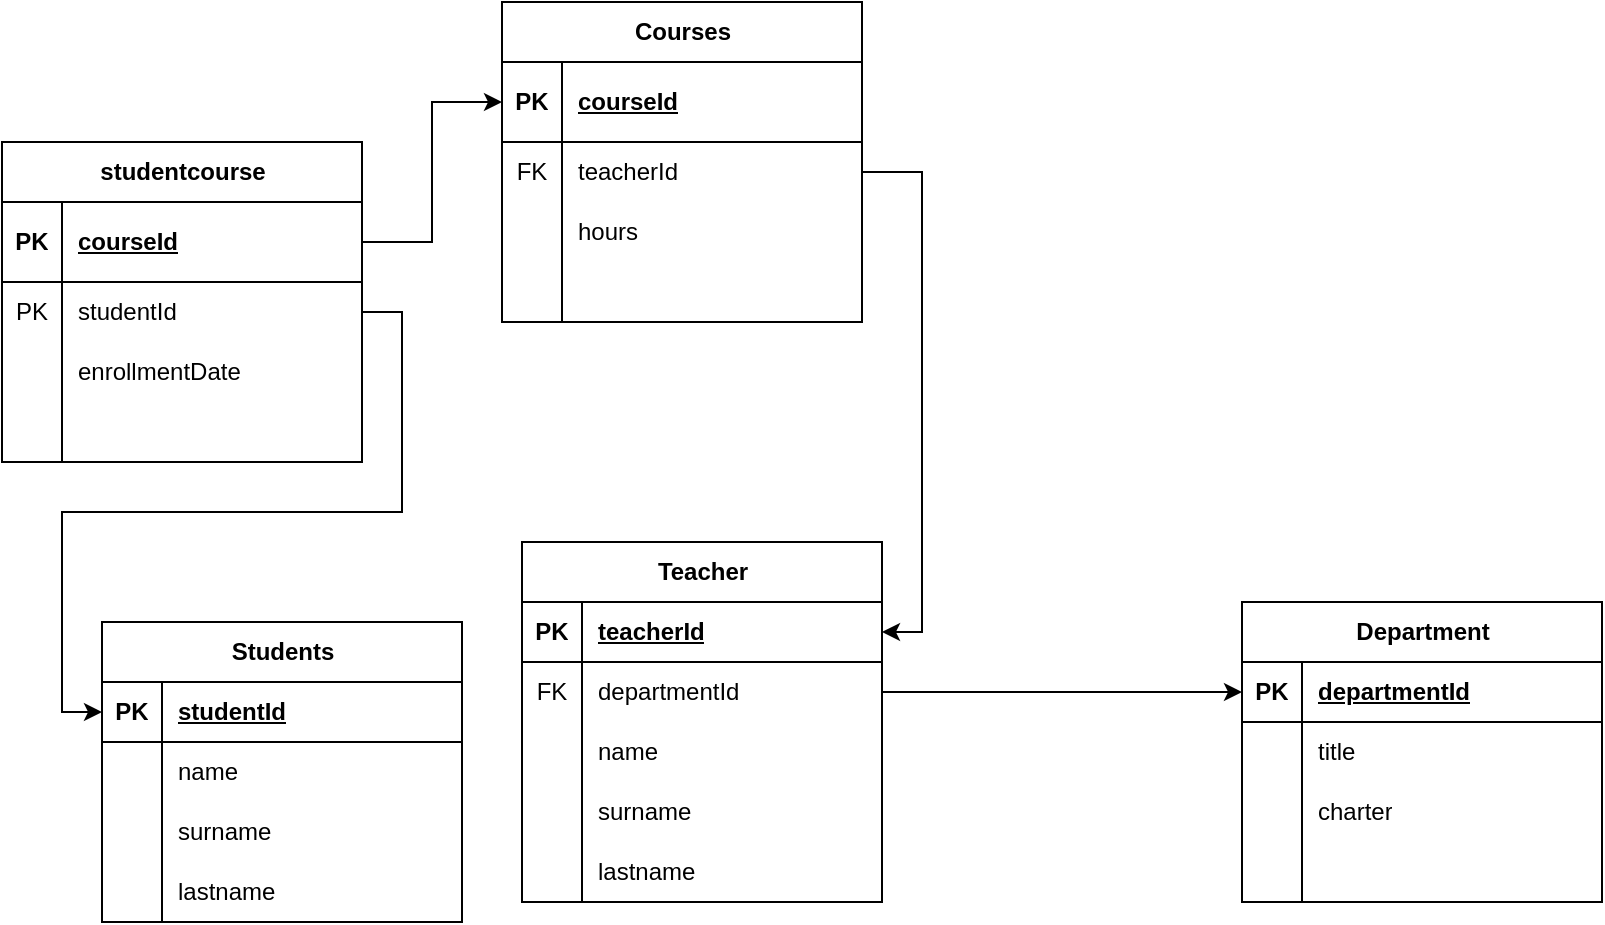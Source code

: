 <mxfile version="20.5.3" type="embed" pages="3"><diagram name="Задание 1" id="CgCguaaTc4VKMfVZEIbk"><mxGraphModel dx="876" dy="1789" grid="1" gridSize="10" guides="1" tooltips="1" connect="1" arrows="1" fold="1" page="1" pageScale="1" pageWidth="850" pageHeight="1100" math="0" shadow="0"><root><mxCell id="0"/><mxCell id="1" parent="0"/><mxCell id="8q6QMtq-yq3lP8CbtuMt-5" value="&lt;b&gt;Students&lt;/b&gt;" style="shape=table;startSize=30;container=1;collapsible=1;childLayout=tableLayout;fixedRows=1;rowLines=0;fontStyle=0;align=center;resizeLast=1;html=1;" parent="1" vertex="1"><mxGeometry x="240" y="40" width="180" height="150" as="geometry"/></mxCell><mxCell id="8q6QMtq-yq3lP8CbtuMt-6" value="" style="shape=tableRow;horizontal=0;startSize=0;swimlaneHead=0;swimlaneBody=0;fillColor=none;collapsible=0;dropTarget=0;points=[[0,0.5],[1,0.5]];portConstraint=eastwest;top=0;left=0;right=0;bottom=1;" parent="8q6QMtq-yq3lP8CbtuMt-5" vertex="1"><mxGeometry y="30" width="180" height="30" as="geometry"/></mxCell><mxCell id="8q6QMtq-yq3lP8CbtuMt-7" value="PK" style="shape=partialRectangle;connectable=0;fillColor=none;top=0;left=0;bottom=0;right=0;fontStyle=1;overflow=hidden;whiteSpace=wrap;html=1;" parent="8q6QMtq-yq3lP8CbtuMt-6" vertex="1"><mxGeometry width="30" height="30" as="geometry"><mxRectangle width="30" height="30" as="alternateBounds"/></mxGeometry></mxCell><mxCell id="8q6QMtq-yq3lP8CbtuMt-8" value="studentId" style="shape=partialRectangle;connectable=0;fillColor=none;top=0;left=0;bottom=0;right=0;align=left;spacingLeft=6;fontStyle=5;overflow=hidden;whiteSpace=wrap;html=1;" parent="8q6QMtq-yq3lP8CbtuMt-6" vertex="1"><mxGeometry x="30" width="150" height="30" as="geometry"><mxRectangle width="150" height="30" as="alternateBounds"/></mxGeometry></mxCell><mxCell id="8q6QMtq-yq3lP8CbtuMt-9" value="" style="shape=tableRow;horizontal=0;startSize=0;swimlaneHead=0;swimlaneBody=0;fillColor=none;collapsible=0;dropTarget=0;points=[[0,0.5],[1,0.5]];portConstraint=eastwest;top=0;left=0;right=0;bottom=0;" parent="8q6QMtq-yq3lP8CbtuMt-5" vertex="1"><mxGeometry y="60" width="180" height="30" as="geometry"/></mxCell><mxCell id="8q6QMtq-yq3lP8CbtuMt-10" value="" style="shape=partialRectangle;connectable=0;fillColor=none;top=0;left=0;bottom=0;right=0;editable=1;overflow=hidden;whiteSpace=wrap;html=1;" parent="8q6QMtq-yq3lP8CbtuMt-9" vertex="1"><mxGeometry width="30" height="30" as="geometry"><mxRectangle width="30" height="30" as="alternateBounds"/></mxGeometry></mxCell><mxCell id="8q6QMtq-yq3lP8CbtuMt-11" value="name" style="shape=partialRectangle;connectable=0;fillColor=none;top=0;left=0;bottom=0;right=0;align=left;spacingLeft=6;overflow=hidden;whiteSpace=wrap;html=1;" parent="8q6QMtq-yq3lP8CbtuMt-9" vertex="1"><mxGeometry x="30" width="150" height="30" as="geometry"><mxRectangle width="150" height="30" as="alternateBounds"/></mxGeometry></mxCell><mxCell id="8q6QMtq-yq3lP8CbtuMt-12" value="" style="shape=tableRow;horizontal=0;startSize=0;swimlaneHead=0;swimlaneBody=0;fillColor=none;collapsible=0;dropTarget=0;points=[[0,0.5],[1,0.5]];portConstraint=eastwest;top=0;left=0;right=0;bottom=0;" parent="8q6QMtq-yq3lP8CbtuMt-5" vertex="1"><mxGeometry y="90" width="180" height="30" as="geometry"/></mxCell><mxCell id="8q6QMtq-yq3lP8CbtuMt-13" value="" style="shape=partialRectangle;connectable=0;fillColor=none;top=0;left=0;bottom=0;right=0;editable=1;overflow=hidden;whiteSpace=wrap;html=1;" parent="8q6QMtq-yq3lP8CbtuMt-12" vertex="1"><mxGeometry width="30" height="30" as="geometry"><mxRectangle width="30" height="30" as="alternateBounds"/></mxGeometry></mxCell><mxCell id="8q6QMtq-yq3lP8CbtuMt-14" value="surname" style="shape=partialRectangle;connectable=0;fillColor=none;top=0;left=0;bottom=0;right=0;align=left;spacingLeft=6;overflow=hidden;whiteSpace=wrap;html=1;" parent="8q6QMtq-yq3lP8CbtuMt-12" vertex="1"><mxGeometry x="30" width="150" height="30" as="geometry"><mxRectangle width="150" height="30" as="alternateBounds"/></mxGeometry></mxCell><mxCell id="8q6QMtq-yq3lP8CbtuMt-15" value="" style="shape=tableRow;horizontal=0;startSize=0;swimlaneHead=0;swimlaneBody=0;fillColor=none;collapsible=0;dropTarget=0;points=[[0,0.5],[1,0.5]];portConstraint=eastwest;top=0;left=0;right=0;bottom=0;" parent="8q6QMtq-yq3lP8CbtuMt-5" vertex="1"><mxGeometry y="120" width="180" height="30" as="geometry"/></mxCell><mxCell id="8q6QMtq-yq3lP8CbtuMt-16" value="" style="shape=partialRectangle;connectable=0;fillColor=none;top=0;left=0;bottom=0;right=0;editable=1;overflow=hidden;whiteSpace=wrap;html=1;" parent="8q6QMtq-yq3lP8CbtuMt-15" vertex="1"><mxGeometry width="30" height="30" as="geometry"><mxRectangle width="30" height="30" as="alternateBounds"/></mxGeometry></mxCell><mxCell id="8q6QMtq-yq3lP8CbtuMt-17" value="lastname" style="shape=partialRectangle;connectable=0;fillColor=none;top=0;left=0;bottom=0;right=0;align=left;spacingLeft=6;overflow=hidden;whiteSpace=wrap;html=1;" parent="8q6QMtq-yq3lP8CbtuMt-15" vertex="1"><mxGeometry x="30" width="150" height="30" as="geometry"><mxRectangle width="150" height="30" as="alternateBounds"/></mxGeometry></mxCell><mxCell id="8q6QMtq-yq3lP8CbtuMt-18" value="Teacher" style="shape=table;startSize=30;container=1;collapsible=1;childLayout=tableLayout;fixedRows=1;rowLines=0;fontStyle=1;align=center;resizeLast=1;html=1;" parent="1" vertex="1"><mxGeometry x="450" width="180" height="180" as="geometry"><mxRectangle x="450" width="80" height="30" as="alternateBounds"/></mxGeometry></mxCell><mxCell id="8q6QMtq-yq3lP8CbtuMt-19" value="" style="shape=tableRow;horizontal=0;startSize=0;swimlaneHead=0;swimlaneBody=0;fillColor=none;collapsible=0;dropTarget=0;points=[[0,0.5],[1,0.5]];portConstraint=eastwest;top=0;left=0;right=0;bottom=1;" parent="8q6QMtq-yq3lP8CbtuMt-18" vertex="1"><mxGeometry y="30" width="180" height="30" as="geometry"/></mxCell><mxCell id="8q6QMtq-yq3lP8CbtuMt-20" value="PK" style="shape=partialRectangle;connectable=0;fillColor=none;top=0;left=0;bottom=0;right=0;fontStyle=1;overflow=hidden;whiteSpace=wrap;html=1;" parent="8q6QMtq-yq3lP8CbtuMt-19" vertex="1"><mxGeometry width="30" height="30" as="geometry"><mxRectangle width="30" height="30" as="alternateBounds"/></mxGeometry></mxCell><mxCell id="8q6QMtq-yq3lP8CbtuMt-21" value="teacherId" style="shape=partialRectangle;connectable=0;fillColor=none;top=0;left=0;bottom=0;right=0;align=left;spacingLeft=6;fontStyle=5;overflow=hidden;whiteSpace=wrap;html=1;" parent="8q6QMtq-yq3lP8CbtuMt-19" vertex="1"><mxGeometry x="30" width="150" height="30" as="geometry"><mxRectangle width="150" height="30" as="alternateBounds"/></mxGeometry></mxCell><mxCell id="8q6QMtq-yq3lP8CbtuMt-22" value="" style="shape=tableRow;horizontal=0;startSize=0;swimlaneHead=0;swimlaneBody=0;fillColor=none;collapsible=0;dropTarget=0;points=[[0,0.5],[1,0.5]];portConstraint=eastwest;top=0;left=0;right=0;bottom=0;" parent="8q6QMtq-yq3lP8CbtuMt-18" vertex="1"><mxGeometry y="60" width="180" height="30" as="geometry"/></mxCell><mxCell id="8q6QMtq-yq3lP8CbtuMt-23" value="FK" style="shape=partialRectangle;connectable=0;fillColor=none;top=0;left=0;bottom=0;right=0;editable=1;overflow=hidden;whiteSpace=wrap;html=1;" parent="8q6QMtq-yq3lP8CbtuMt-22" vertex="1"><mxGeometry width="30" height="30" as="geometry"><mxRectangle width="30" height="30" as="alternateBounds"/></mxGeometry></mxCell><mxCell id="8q6QMtq-yq3lP8CbtuMt-24" value="departmentId" style="shape=partialRectangle;connectable=0;fillColor=none;top=0;left=0;bottom=0;right=0;align=left;spacingLeft=6;overflow=hidden;whiteSpace=wrap;html=1;" parent="8q6QMtq-yq3lP8CbtuMt-22" vertex="1"><mxGeometry x="30" width="150" height="30" as="geometry"><mxRectangle width="150" height="30" as="alternateBounds"/></mxGeometry></mxCell><mxCell id="8q6QMtq-yq3lP8CbtuMt-25" value="" style="shape=tableRow;horizontal=0;startSize=0;swimlaneHead=0;swimlaneBody=0;fillColor=none;collapsible=0;dropTarget=0;points=[[0,0.5],[1,0.5]];portConstraint=eastwest;top=0;left=0;right=0;bottom=0;" parent="8q6QMtq-yq3lP8CbtuMt-18" vertex="1"><mxGeometry y="90" width="180" height="30" as="geometry"/></mxCell><mxCell id="8q6QMtq-yq3lP8CbtuMt-26" value="" style="shape=partialRectangle;connectable=0;fillColor=none;top=0;left=0;bottom=0;right=0;editable=1;overflow=hidden;whiteSpace=wrap;html=1;" parent="8q6QMtq-yq3lP8CbtuMt-25" vertex="1"><mxGeometry width="30" height="30" as="geometry"><mxRectangle width="30" height="30" as="alternateBounds"/></mxGeometry></mxCell><mxCell id="8q6QMtq-yq3lP8CbtuMt-27" value="name" style="shape=partialRectangle;connectable=0;fillColor=none;top=0;left=0;bottom=0;right=0;align=left;spacingLeft=6;overflow=hidden;whiteSpace=wrap;html=1;" parent="8q6QMtq-yq3lP8CbtuMt-25" vertex="1"><mxGeometry x="30" width="150" height="30" as="geometry"><mxRectangle width="150" height="30" as="alternateBounds"/></mxGeometry></mxCell><mxCell id="8q6QMtq-yq3lP8CbtuMt-28" value="" style="shape=tableRow;horizontal=0;startSize=0;swimlaneHead=0;swimlaneBody=0;fillColor=none;collapsible=0;dropTarget=0;points=[[0,0.5],[1,0.5]];portConstraint=eastwest;top=0;left=0;right=0;bottom=0;" parent="8q6QMtq-yq3lP8CbtuMt-18" vertex="1"><mxGeometry y="120" width="180" height="30" as="geometry"/></mxCell><mxCell id="8q6QMtq-yq3lP8CbtuMt-29" value="" style="shape=partialRectangle;connectable=0;fillColor=none;top=0;left=0;bottom=0;right=0;editable=1;overflow=hidden;whiteSpace=wrap;html=1;" parent="8q6QMtq-yq3lP8CbtuMt-28" vertex="1"><mxGeometry width="30" height="30" as="geometry"><mxRectangle width="30" height="30" as="alternateBounds"/></mxGeometry></mxCell><mxCell id="8q6QMtq-yq3lP8CbtuMt-30" value="surname" style="shape=partialRectangle;connectable=0;fillColor=none;top=0;left=0;bottom=0;right=0;align=left;spacingLeft=6;overflow=hidden;whiteSpace=wrap;html=1;" parent="8q6QMtq-yq3lP8CbtuMt-28" vertex="1"><mxGeometry x="30" width="150" height="30" as="geometry"><mxRectangle width="150" height="30" as="alternateBounds"/></mxGeometry></mxCell><mxCell id="8q6QMtq-yq3lP8CbtuMt-78" value="" style="shape=tableRow;horizontal=0;startSize=0;swimlaneHead=0;swimlaneBody=0;fillColor=none;collapsible=0;dropTarget=0;points=[[0,0.5],[1,0.5]];portConstraint=eastwest;top=0;left=0;right=0;bottom=0;" parent="8q6QMtq-yq3lP8CbtuMt-18" vertex="1"><mxGeometry y="150" width="180" height="30" as="geometry"/></mxCell><mxCell id="8q6QMtq-yq3lP8CbtuMt-79" value="" style="shape=partialRectangle;connectable=0;fillColor=none;top=0;left=0;bottom=0;right=0;editable=1;overflow=hidden;whiteSpace=wrap;html=1;" parent="8q6QMtq-yq3lP8CbtuMt-78" vertex="1"><mxGeometry width="30" height="30" as="geometry"><mxRectangle width="30" height="30" as="alternateBounds"/></mxGeometry></mxCell><mxCell id="8q6QMtq-yq3lP8CbtuMt-80" value="lastname" style="shape=partialRectangle;connectable=0;fillColor=none;top=0;left=0;bottom=0;right=0;align=left;spacingLeft=6;overflow=hidden;whiteSpace=wrap;html=1;" parent="8q6QMtq-yq3lP8CbtuMt-78" vertex="1"><mxGeometry x="30" width="150" height="30" as="geometry"><mxRectangle width="150" height="30" as="alternateBounds"/></mxGeometry></mxCell><mxCell id="8q6QMtq-yq3lP8CbtuMt-44" value="Department" style="shape=table;startSize=30;container=1;collapsible=1;childLayout=tableLayout;fixedRows=1;rowLines=0;fontStyle=1;align=center;resizeLast=1;html=1;" parent="1" vertex="1"><mxGeometry x="810" y="30" width="180" height="150" as="geometry"/></mxCell><mxCell id="8q6QMtq-yq3lP8CbtuMt-45" value="" style="shape=tableRow;horizontal=0;startSize=0;swimlaneHead=0;swimlaneBody=0;fillColor=none;collapsible=0;dropTarget=0;points=[[0,0.5],[1,0.5]];portConstraint=eastwest;top=0;left=0;right=0;bottom=1;" parent="8q6QMtq-yq3lP8CbtuMt-44" vertex="1"><mxGeometry y="30" width="180" height="30" as="geometry"/></mxCell><mxCell id="8q6QMtq-yq3lP8CbtuMt-46" value="PK" style="shape=partialRectangle;connectable=0;fillColor=none;top=0;left=0;bottom=0;right=0;fontStyle=1;overflow=hidden;whiteSpace=wrap;html=1;" parent="8q6QMtq-yq3lP8CbtuMt-45" vertex="1"><mxGeometry width="30" height="30" as="geometry"><mxRectangle width="30" height="30" as="alternateBounds"/></mxGeometry></mxCell><mxCell id="8q6QMtq-yq3lP8CbtuMt-47" value="departmentId" style="shape=partialRectangle;connectable=0;fillColor=none;top=0;left=0;bottom=0;right=0;align=left;spacingLeft=6;fontStyle=5;overflow=hidden;whiteSpace=wrap;html=1;" parent="8q6QMtq-yq3lP8CbtuMt-45" vertex="1"><mxGeometry x="30" width="150" height="30" as="geometry"><mxRectangle width="150" height="30" as="alternateBounds"/></mxGeometry></mxCell><mxCell id="8q6QMtq-yq3lP8CbtuMt-48" value="" style="shape=tableRow;horizontal=0;startSize=0;swimlaneHead=0;swimlaneBody=0;fillColor=none;collapsible=0;dropTarget=0;points=[[0,0.5],[1,0.5]];portConstraint=eastwest;top=0;left=0;right=0;bottom=0;" parent="8q6QMtq-yq3lP8CbtuMt-44" vertex="1"><mxGeometry y="60" width="180" height="30" as="geometry"/></mxCell><mxCell id="8q6QMtq-yq3lP8CbtuMt-49" value="" style="shape=partialRectangle;connectable=0;fillColor=none;top=0;left=0;bottom=0;right=0;editable=1;overflow=hidden;whiteSpace=wrap;html=1;" parent="8q6QMtq-yq3lP8CbtuMt-48" vertex="1"><mxGeometry width="30" height="30" as="geometry"><mxRectangle width="30" height="30" as="alternateBounds"/></mxGeometry></mxCell><mxCell id="8q6QMtq-yq3lP8CbtuMt-50" value="title" style="shape=partialRectangle;connectable=0;fillColor=none;top=0;left=0;bottom=0;right=0;align=left;spacingLeft=6;overflow=hidden;whiteSpace=wrap;html=1;" parent="8q6QMtq-yq3lP8CbtuMt-48" vertex="1"><mxGeometry x="30" width="150" height="30" as="geometry"><mxRectangle width="150" height="30" as="alternateBounds"/></mxGeometry></mxCell><mxCell id="8q6QMtq-yq3lP8CbtuMt-51" value="" style="shape=tableRow;horizontal=0;startSize=0;swimlaneHead=0;swimlaneBody=0;fillColor=none;collapsible=0;dropTarget=0;points=[[0,0.5],[1,0.5]];portConstraint=eastwest;top=0;left=0;right=0;bottom=0;" parent="8q6QMtq-yq3lP8CbtuMt-44" vertex="1"><mxGeometry y="90" width="180" height="30" as="geometry"/></mxCell><mxCell id="8q6QMtq-yq3lP8CbtuMt-52" value="" style="shape=partialRectangle;connectable=0;fillColor=none;top=0;left=0;bottom=0;right=0;editable=1;overflow=hidden;whiteSpace=wrap;html=1;" parent="8q6QMtq-yq3lP8CbtuMt-51" vertex="1"><mxGeometry width="30" height="30" as="geometry"><mxRectangle width="30" height="30" as="alternateBounds"/></mxGeometry></mxCell><mxCell id="8q6QMtq-yq3lP8CbtuMt-53" value="charter" style="shape=partialRectangle;connectable=0;fillColor=none;top=0;left=0;bottom=0;right=0;align=left;spacingLeft=6;overflow=hidden;whiteSpace=wrap;html=1;" parent="8q6QMtq-yq3lP8CbtuMt-51" vertex="1"><mxGeometry x="30" width="150" height="30" as="geometry"><mxRectangle width="150" height="30" as="alternateBounds"/></mxGeometry></mxCell><mxCell id="8q6QMtq-yq3lP8CbtuMt-54" value="" style="shape=tableRow;horizontal=0;startSize=0;swimlaneHead=0;swimlaneBody=0;fillColor=none;collapsible=0;dropTarget=0;points=[[0,0.5],[1,0.5]];portConstraint=eastwest;top=0;left=0;right=0;bottom=0;" parent="8q6QMtq-yq3lP8CbtuMt-44" vertex="1"><mxGeometry y="120" width="180" height="30" as="geometry"/></mxCell><mxCell id="8q6QMtq-yq3lP8CbtuMt-55" value="" style="shape=partialRectangle;connectable=0;fillColor=none;top=0;left=0;bottom=0;right=0;editable=1;overflow=hidden;whiteSpace=wrap;html=1;" parent="8q6QMtq-yq3lP8CbtuMt-54" vertex="1"><mxGeometry width="30" height="30" as="geometry"><mxRectangle width="30" height="30" as="alternateBounds"/></mxGeometry></mxCell><mxCell id="8q6QMtq-yq3lP8CbtuMt-56" value="" style="shape=partialRectangle;connectable=0;fillColor=none;top=0;left=0;bottom=0;right=0;align=left;spacingLeft=6;overflow=hidden;whiteSpace=wrap;html=1;" parent="8q6QMtq-yq3lP8CbtuMt-54" vertex="1"><mxGeometry x="30" width="150" height="30" as="geometry"><mxRectangle width="150" height="30" as="alternateBounds"/></mxGeometry></mxCell><mxCell id="8q6QMtq-yq3lP8CbtuMt-57" value="Courses" style="shape=table;startSize=30;container=1;collapsible=1;childLayout=tableLayout;fixedRows=1;rowLines=0;fontStyle=1;align=center;resizeLast=1;html=1;" parent="1" vertex="1"><mxGeometry x="440" y="-270" width="180" height="160" as="geometry"/></mxCell><mxCell id="8q6QMtq-yq3lP8CbtuMt-58" value="" style="shape=tableRow;horizontal=0;startSize=0;swimlaneHead=0;swimlaneBody=0;fillColor=none;collapsible=0;dropTarget=0;points=[[0,0.5],[1,0.5]];portConstraint=eastwest;top=0;left=0;right=0;bottom=1;" parent="8q6QMtq-yq3lP8CbtuMt-57" vertex="1"><mxGeometry y="30" width="180" height="40" as="geometry"/></mxCell><mxCell id="8q6QMtq-yq3lP8CbtuMt-59" value="PK" style="shape=partialRectangle;connectable=0;fillColor=none;top=0;left=0;bottom=0;right=0;fontStyle=1;overflow=hidden;whiteSpace=wrap;html=1;" parent="8q6QMtq-yq3lP8CbtuMt-58" vertex="1"><mxGeometry width="30" height="40" as="geometry"><mxRectangle width="30" height="40" as="alternateBounds"/></mxGeometry></mxCell><mxCell id="8q6QMtq-yq3lP8CbtuMt-60" value="courseId" style="shape=partialRectangle;connectable=0;fillColor=none;top=0;left=0;bottom=0;right=0;align=left;spacingLeft=6;fontStyle=5;overflow=hidden;whiteSpace=wrap;html=1;" parent="8q6QMtq-yq3lP8CbtuMt-58" vertex="1"><mxGeometry x="30" width="150" height="40" as="geometry"><mxRectangle width="150" height="40" as="alternateBounds"/></mxGeometry></mxCell><mxCell id="8q6QMtq-yq3lP8CbtuMt-61" value="" style="shape=tableRow;horizontal=0;startSize=0;swimlaneHead=0;swimlaneBody=0;fillColor=none;collapsible=0;dropTarget=0;points=[[0,0.5],[1,0.5]];portConstraint=eastwest;top=0;left=0;right=0;bottom=0;" parent="8q6QMtq-yq3lP8CbtuMt-57" vertex="1"><mxGeometry y="70" width="180" height="30" as="geometry"/></mxCell><mxCell id="8q6QMtq-yq3lP8CbtuMt-62" value="FK" style="shape=partialRectangle;connectable=0;fillColor=none;top=0;left=0;bottom=0;right=0;editable=1;overflow=hidden;whiteSpace=wrap;html=1;" parent="8q6QMtq-yq3lP8CbtuMt-61" vertex="1"><mxGeometry width="30" height="30" as="geometry"><mxRectangle width="30" height="30" as="alternateBounds"/></mxGeometry></mxCell><mxCell id="8q6QMtq-yq3lP8CbtuMt-63" value="teacherId" style="shape=partialRectangle;connectable=0;fillColor=none;top=0;left=0;bottom=0;right=0;align=left;spacingLeft=6;overflow=hidden;whiteSpace=wrap;html=1;" parent="8q6QMtq-yq3lP8CbtuMt-61" vertex="1"><mxGeometry x="30" width="150" height="30" as="geometry"><mxRectangle width="150" height="30" as="alternateBounds"/></mxGeometry></mxCell><mxCell id="8q6QMtq-yq3lP8CbtuMt-64" value="" style="shape=tableRow;horizontal=0;startSize=0;swimlaneHead=0;swimlaneBody=0;fillColor=none;collapsible=0;dropTarget=0;points=[[0,0.5],[1,0.5]];portConstraint=eastwest;top=0;left=0;right=0;bottom=0;" parent="8q6QMtq-yq3lP8CbtuMt-57" vertex="1"><mxGeometry y="100" width="180" height="30" as="geometry"/></mxCell><mxCell id="8q6QMtq-yq3lP8CbtuMt-65" value="" style="shape=partialRectangle;connectable=0;fillColor=none;top=0;left=0;bottom=0;right=0;editable=1;overflow=hidden;whiteSpace=wrap;html=1;" parent="8q6QMtq-yq3lP8CbtuMt-64" vertex="1"><mxGeometry width="30" height="30" as="geometry"><mxRectangle width="30" height="30" as="alternateBounds"/></mxGeometry></mxCell><mxCell id="8q6QMtq-yq3lP8CbtuMt-66" value="hours" style="shape=partialRectangle;connectable=0;fillColor=none;top=0;left=0;bottom=0;right=0;align=left;spacingLeft=6;overflow=hidden;whiteSpace=wrap;html=1;" parent="8q6QMtq-yq3lP8CbtuMt-64" vertex="1"><mxGeometry x="30" width="150" height="30" as="geometry"><mxRectangle width="150" height="30" as="alternateBounds"/></mxGeometry></mxCell><mxCell id="8q6QMtq-yq3lP8CbtuMt-67" value="" style="shape=tableRow;horizontal=0;startSize=0;swimlaneHead=0;swimlaneBody=0;fillColor=none;collapsible=0;dropTarget=0;points=[[0,0.5],[1,0.5]];portConstraint=eastwest;top=0;left=0;right=0;bottom=0;" parent="8q6QMtq-yq3lP8CbtuMt-57" vertex="1"><mxGeometry y="130" width="180" height="30" as="geometry"/></mxCell><mxCell id="8q6QMtq-yq3lP8CbtuMt-68" value="" style="shape=partialRectangle;connectable=0;fillColor=none;top=0;left=0;bottom=0;right=0;editable=1;overflow=hidden;whiteSpace=wrap;html=1;" parent="8q6QMtq-yq3lP8CbtuMt-67" vertex="1"><mxGeometry width="30" height="30" as="geometry"><mxRectangle width="30" height="30" as="alternateBounds"/></mxGeometry></mxCell><mxCell id="8q6QMtq-yq3lP8CbtuMt-69" value="" style="shape=partialRectangle;connectable=0;fillColor=none;top=0;left=0;bottom=0;right=0;align=left;spacingLeft=6;overflow=hidden;whiteSpace=wrap;html=1;" parent="8q6QMtq-yq3lP8CbtuMt-67" vertex="1"><mxGeometry x="30" width="150" height="30" as="geometry"><mxRectangle width="150" height="30" as="alternateBounds"/></mxGeometry></mxCell><mxCell id="8q6QMtq-yq3lP8CbtuMt-70" style="edgeStyle=orthogonalEdgeStyle;rounded=0;orthogonalLoop=1;jettySize=auto;html=1;" parent="1" source="8q6QMtq-yq3lP8CbtuMt-22" target="8q6QMtq-yq3lP8CbtuMt-45" edge="1"><mxGeometry relative="1" as="geometry"/></mxCell><mxCell id="8q6QMtq-yq3lP8CbtuMt-84" style="edgeStyle=orthogonalEdgeStyle;rounded=0;orthogonalLoop=1;jettySize=auto;html=1;entryX=1;entryY=0.5;entryDx=0;entryDy=0;" parent="1" source="8q6QMtq-yq3lP8CbtuMt-61" target="8q6QMtq-yq3lP8CbtuMt-19" edge="1"><mxGeometry relative="1" as="geometry"/></mxCell><mxCell id="8q6QMtq-yq3lP8CbtuMt-85" value="studentcourse" style="shape=table;startSize=30;container=1;collapsible=1;childLayout=tableLayout;fixedRows=1;rowLines=0;fontStyle=1;align=center;resizeLast=1;html=1;" parent="1" vertex="1"><mxGeometry x="190" y="-200" width="180" height="160" as="geometry"/></mxCell><mxCell id="8q6QMtq-yq3lP8CbtuMt-86" value="" style="shape=tableRow;horizontal=0;startSize=0;swimlaneHead=0;swimlaneBody=0;fillColor=none;collapsible=0;dropTarget=0;points=[[0,0.5],[1,0.5]];portConstraint=eastwest;top=0;left=0;right=0;bottom=1;" parent="8q6QMtq-yq3lP8CbtuMt-85" vertex="1"><mxGeometry y="30" width="180" height="40" as="geometry"/></mxCell><mxCell id="8q6QMtq-yq3lP8CbtuMt-87" value="PK" style="shape=partialRectangle;connectable=0;fillColor=none;top=0;left=0;bottom=0;right=0;fontStyle=1;overflow=hidden;whiteSpace=wrap;html=1;" parent="8q6QMtq-yq3lP8CbtuMt-86" vertex="1"><mxGeometry width="30" height="40" as="geometry"><mxRectangle width="30" height="40" as="alternateBounds"/></mxGeometry></mxCell><mxCell id="8q6QMtq-yq3lP8CbtuMt-88" value="courseId" style="shape=partialRectangle;connectable=0;fillColor=none;top=0;left=0;bottom=0;right=0;align=left;spacingLeft=6;fontStyle=5;overflow=hidden;whiteSpace=wrap;html=1;" parent="8q6QMtq-yq3lP8CbtuMt-86" vertex="1"><mxGeometry x="30" width="150" height="40" as="geometry"><mxRectangle width="150" height="40" as="alternateBounds"/></mxGeometry></mxCell><mxCell id="8q6QMtq-yq3lP8CbtuMt-89" value="" style="shape=tableRow;horizontal=0;startSize=0;swimlaneHead=0;swimlaneBody=0;fillColor=none;collapsible=0;dropTarget=0;points=[[0,0.5],[1,0.5]];portConstraint=eastwest;top=0;left=0;right=0;bottom=0;" parent="8q6QMtq-yq3lP8CbtuMt-85" vertex="1"><mxGeometry y="70" width="180" height="30" as="geometry"/></mxCell><mxCell id="8q6QMtq-yq3lP8CbtuMt-90" value="PK" style="shape=partialRectangle;connectable=0;fillColor=none;top=0;left=0;bottom=0;right=0;editable=1;overflow=hidden;whiteSpace=wrap;html=1;" parent="8q6QMtq-yq3lP8CbtuMt-89" vertex="1"><mxGeometry width="30" height="30" as="geometry"><mxRectangle width="30" height="30" as="alternateBounds"/></mxGeometry></mxCell><mxCell id="8q6QMtq-yq3lP8CbtuMt-91" value="studentId" style="shape=partialRectangle;connectable=0;fillColor=none;top=0;left=0;bottom=0;right=0;align=left;spacingLeft=6;overflow=hidden;whiteSpace=wrap;html=1;" parent="8q6QMtq-yq3lP8CbtuMt-89" vertex="1"><mxGeometry x="30" width="150" height="30" as="geometry"><mxRectangle width="150" height="30" as="alternateBounds"/></mxGeometry></mxCell><mxCell id="8q6QMtq-yq3lP8CbtuMt-92" value="" style="shape=tableRow;horizontal=0;startSize=0;swimlaneHead=0;swimlaneBody=0;fillColor=none;collapsible=0;dropTarget=0;points=[[0,0.5],[1,0.5]];portConstraint=eastwest;top=0;left=0;right=0;bottom=0;" parent="8q6QMtq-yq3lP8CbtuMt-85" vertex="1"><mxGeometry y="100" width="180" height="30" as="geometry"/></mxCell><mxCell id="8q6QMtq-yq3lP8CbtuMt-93" value="" style="shape=partialRectangle;connectable=0;fillColor=none;top=0;left=0;bottom=0;right=0;editable=1;overflow=hidden;whiteSpace=wrap;html=1;" parent="8q6QMtq-yq3lP8CbtuMt-92" vertex="1"><mxGeometry width="30" height="30" as="geometry"><mxRectangle width="30" height="30" as="alternateBounds"/></mxGeometry></mxCell><mxCell id="8q6QMtq-yq3lP8CbtuMt-94" value="enrollmentDate" style="shape=partialRectangle;connectable=0;fillColor=none;top=0;left=0;bottom=0;right=0;align=left;spacingLeft=6;overflow=hidden;whiteSpace=wrap;html=1;" parent="8q6QMtq-yq3lP8CbtuMt-92" vertex="1"><mxGeometry x="30" width="150" height="30" as="geometry"><mxRectangle width="150" height="30" as="alternateBounds"/></mxGeometry></mxCell><mxCell id="8q6QMtq-yq3lP8CbtuMt-95" value="" style="shape=tableRow;horizontal=0;startSize=0;swimlaneHead=0;swimlaneBody=0;fillColor=none;collapsible=0;dropTarget=0;points=[[0,0.5],[1,0.5]];portConstraint=eastwest;top=0;left=0;right=0;bottom=0;" parent="8q6QMtq-yq3lP8CbtuMt-85" vertex="1"><mxGeometry y="130" width="180" height="30" as="geometry"/></mxCell><mxCell id="8q6QMtq-yq3lP8CbtuMt-96" value="" style="shape=partialRectangle;connectable=0;fillColor=none;top=0;left=0;bottom=0;right=0;editable=1;overflow=hidden;whiteSpace=wrap;html=1;" parent="8q6QMtq-yq3lP8CbtuMt-95" vertex="1"><mxGeometry width="30" height="30" as="geometry"><mxRectangle width="30" height="30" as="alternateBounds"/></mxGeometry></mxCell><mxCell id="8q6QMtq-yq3lP8CbtuMt-97" value="" style="shape=partialRectangle;connectable=0;fillColor=none;top=0;left=0;bottom=0;right=0;align=left;spacingLeft=6;overflow=hidden;whiteSpace=wrap;html=1;" parent="8q6QMtq-yq3lP8CbtuMt-95" vertex="1"><mxGeometry x="30" width="150" height="30" as="geometry"><mxRectangle width="150" height="30" as="alternateBounds"/></mxGeometry></mxCell><mxCell id="8q6QMtq-yq3lP8CbtuMt-111" style="edgeStyle=orthogonalEdgeStyle;rounded=0;orthogonalLoop=1;jettySize=auto;html=1;" parent="1" source="8q6QMtq-yq3lP8CbtuMt-89" target="8q6QMtq-yq3lP8CbtuMt-6" edge="1"><mxGeometry relative="1" as="geometry"/></mxCell><mxCell id="8q6QMtq-yq3lP8CbtuMt-112" style="edgeStyle=orthogonalEdgeStyle;rounded=0;orthogonalLoop=1;jettySize=auto;html=1;entryX=0;entryY=0.5;entryDx=0;entryDy=0;" parent="1" source="8q6QMtq-yq3lP8CbtuMt-86" target="8q6QMtq-yq3lP8CbtuMt-58" edge="1"><mxGeometry relative="1" as="geometry"/></mxCell></root></mxGraphModel></diagram><diagram name="Задание 2" id="7WrhGoYRlg_md--2F4yI"><mxGraphModel dx="1726" dy="1789" grid="1" gridSize="10" guides="1" tooltips="1" connect="1" arrows="1" fold="1" page="1" pageScale="1" pageWidth="850" pageHeight="1100" math="0" shadow="0"><root><mxCell id="z9svkecHDM6jO82j8Vxa-0"/><mxCell id="z9svkecHDM6jO82j8Vxa-1" parent="z9svkecHDM6jO82j8Vxa-0"/><mxCell id="z9svkecHDM6jO82j8Vxa-2" value="&lt;b&gt;Students&lt;/b&gt;" style="shape=table;startSize=30;container=1;collapsible=1;childLayout=tableLayout;fixedRows=1;rowLines=0;fontStyle=0;align=center;resizeLast=1;html=1;" parent="z9svkecHDM6jO82j8Vxa-1" vertex="1"><mxGeometry x="240" y="40" width="180" height="150" as="geometry"/></mxCell><mxCell id="z9svkecHDM6jO82j8Vxa-3" value="" style="shape=tableRow;horizontal=0;startSize=0;swimlaneHead=0;swimlaneBody=0;fillColor=none;collapsible=0;dropTarget=0;points=[[0,0.5],[1,0.5]];portConstraint=eastwest;top=0;left=0;right=0;bottom=1;" parent="z9svkecHDM6jO82j8Vxa-2" vertex="1"><mxGeometry y="30" width="180" height="30" as="geometry"/></mxCell><mxCell id="z9svkecHDM6jO82j8Vxa-4" value="PK" style="shape=partialRectangle;connectable=0;fillColor=none;top=0;left=0;bottom=0;right=0;fontStyle=1;overflow=hidden;whiteSpace=wrap;html=1;" parent="z9svkecHDM6jO82j8Vxa-3" vertex="1"><mxGeometry width="30" height="30" as="geometry"><mxRectangle width="30" height="30" as="alternateBounds"/></mxGeometry></mxCell><mxCell id="z9svkecHDM6jO82j8Vxa-5" value="studentId" style="shape=partialRectangle;connectable=0;fillColor=none;top=0;left=0;bottom=0;right=0;align=left;spacingLeft=6;fontStyle=5;overflow=hidden;whiteSpace=wrap;html=1;" parent="z9svkecHDM6jO82j8Vxa-3" vertex="1"><mxGeometry x="30" width="150" height="30" as="geometry"><mxRectangle width="150" height="30" as="alternateBounds"/></mxGeometry></mxCell><mxCell id="z9svkecHDM6jO82j8Vxa-6" value="" style="shape=tableRow;horizontal=0;startSize=0;swimlaneHead=0;swimlaneBody=0;fillColor=none;collapsible=0;dropTarget=0;points=[[0,0.5],[1,0.5]];portConstraint=eastwest;top=0;left=0;right=0;bottom=0;" parent="z9svkecHDM6jO82j8Vxa-2" vertex="1"><mxGeometry y="60" width="180" height="30" as="geometry"/></mxCell><mxCell id="z9svkecHDM6jO82j8Vxa-7" value="" style="shape=partialRectangle;connectable=0;fillColor=none;top=0;left=0;bottom=0;right=0;editable=1;overflow=hidden;whiteSpace=wrap;html=1;" parent="z9svkecHDM6jO82j8Vxa-6" vertex="1"><mxGeometry width="30" height="30" as="geometry"><mxRectangle width="30" height="30" as="alternateBounds"/></mxGeometry></mxCell><mxCell id="z9svkecHDM6jO82j8Vxa-8" value="name" style="shape=partialRectangle;connectable=0;fillColor=none;top=0;left=0;bottom=0;right=0;align=left;spacingLeft=6;overflow=hidden;whiteSpace=wrap;html=1;" parent="z9svkecHDM6jO82j8Vxa-6" vertex="1"><mxGeometry x="30" width="150" height="30" as="geometry"><mxRectangle width="150" height="30" as="alternateBounds"/></mxGeometry></mxCell><mxCell id="z9svkecHDM6jO82j8Vxa-9" value="" style="shape=tableRow;horizontal=0;startSize=0;swimlaneHead=0;swimlaneBody=0;fillColor=none;collapsible=0;dropTarget=0;points=[[0,0.5],[1,0.5]];portConstraint=eastwest;top=0;left=0;right=0;bottom=0;" parent="z9svkecHDM6jO82j8Vxa-2" vertex="1"><mxGeometry y="90" width="180" height="30" as="geometry"/></mxCell><mxCell id="z9svkecHDM6jO82j8Vxa-10" value="" style="shape=partialRectangle;connectable=0;fillColor=none;top=0;left=0;bottom=0;right=0;editable=1;overflow=hidden;whiteSpace=wrap;html=1;" parent="z9svkecHDM6jO82j8Vxa-9" vertex="1"><mxGeometry width="30" height="30" as="geometry"><mxRectangle width="30" height="30" as="alternateBounds"/></mxGeometry></mxCell><mxCell id="z9svkecHDM6jO82j8Vxa-11" value="surname" style="shape=partialRectangle;connectable=0;fillColor=none;top=0;left=0;bottom=0;right=0;align=left;spacingLeft=6;overflow=hidden;whiteSpace=wrap;html=1;" parent="z9svkecHDM6jO82j8Vxa-9" vertex="1"><mxGeometry x="30" width="150" height="30" as="geometry"><mxRectangle width="150" height="30" as="alternateBounds"/></mxGeometry></mxCell><mxCell id="z9svkecHDM6jO82j8Vxa-12" value="" style="shape=tableRow;horizontal=0;startSize=0;swimlaneHead=0;swimlaneBody=0;fillColor=none;collapsible=0;dropTarget=0;points=[[0,0.5],[1,0.5]];portConstraint=eastwest;top=0;left=0;right=0;bottom=0;" parent="z9svkecHDM6jO82j8Vxa-2" vertex="1"><mxGeometry y="120" width="180" height="30" as="geometry"/></mxCell><mxCell id="z9svkecHDM6jO82j8Vxa-13" value="" style="shape=partialRectangle;connectable=0;fillColor=none;top=0;left=0;bottom=0;right=0;editable=1;overflow=hidden;whiteSpace=wrap;html=1;" parent="z9svkecHDM6jO82j8Vxa-12" vertex="1"><mxGeometry width="30" height="30" as="geometry"><mxRectangle width="30" height="30" as="alternateBounds"/></mxGeometry></mxCell><mxCell id="z9svkecHDM6jO82j8Vxa-14" value="lastname" style="shape=partialRectangle;connectable=0;fillColor=none;top=0;left=0;bottom=0;right=0;align=left;spacingLeft=6;overflow=hidden;whiteSpace=wrap;html=1;" parent="z9svkecHDM6jO82j8Vxa-12" vertex="1"><mxGeometry x="30" width="150" height="30" as="geometry"><mxRectangle width="150" height="30" as="alternateBounds"/></mxGeometry></mxCell><mxCell id="z9svkecHDM6jO82j8Vxa-15" value="Teacher" style="shape=table;startSize=30;container=1;collapsible=1;childLayout=tableLayout;fixedRows=1;rowLines=0;fontStyle=1;align=center;resizeLast=1;html=1;" parent="z9svkecHDM6jO82j8Vxa-1" vertex="1"><mxGeometry x="450" width="180" height="180" as="geometry"><mxRectangle x="450" width="80" height="30" as="alternateBounds"/></mxGeometry></mxCell><mxCell id="z9svkecHDM6jO82j8Vxa-16" value="" style="shape=tableRow;horizontal=0;startSize=0;swimlaneHead=0;swimlaneBody=0;fillColor=none;collapsible=0;dropTarget=0;points=[[0,0.5],[1,0.5]];portConstraint=eastwest;top=0;left=0;right=0;bottom=1;" parent="z9svkecHDM6jO82j8Vxa-15" vertex="1"><mxGeometry y="30" width="180" height="30" as="geometry"/></mxCell><mxCell id="z9svkecHDM6jO82j8Vxa-17" value="PK" style="shape=partialRectangle;connectable=0;fillColor=none;top=0;left=0;bottom=0;right=0;fontStyle=1;overflow=hidden;whiteSpace=wrap;html=1;" parent="z9svkecHDM6jO82j8Vxa-16" vertex="1"><mxGeometry width="30" height="30" as="geometry"><mxRectangle width="30" height="30" as="alternateBounds"/></mxGeometry></mxCell><mxCell id="z9svkecHDM6jO82j8Vxa-18" value="teacherId" style="shape=partialRectangle;connectable=0;fillColor=none;top=0;left=0;bottom=0;right=0;align=left;spacingLeft=6;fontStyle=5;overflow=hidden;whiteSpace=wrap;html=1;" parent="z9svkecHDM6jO82j8Vxa-16" vertex="1"><mxGeometry x="30" width="150" height="30" as="geometry"><mxRectangle width="150" height="30" as="alternateBounds"/></mxGeometry></mxCell><mxCell id="z9svkecHDM6jO82j8Vxa-19" value="" style="shape=tableRow;horizontal=0;startSize=0;swimlaneHead=0;swimlaneBody=0;fillColor=none;collapsible=0;dropTarget=0;points=[[0,0.5],[1,0.5]];portConstraint=eastwest;top=0;left=0;right=0;bottom=0;" parent="z9svkecHDM6jO82j8Vxa-15" vertex="1"><mxGeometry y="60" width="180" height="30" as="geometry"/></mxCell><mxCell id="z9svkecHDM6jO82j8Vxa-20" value="FK" style="shape=partialRectangle;connectable=0;fillColor=none;top=0;left=0;bottom=0;right=0;editable=1;overflow=hidden;whiteSpace=wrap;html=1;" parent="z9svkecHDM6jO82j8Vxa-19" vertex="1"><mxGeometry width="30" height="30" as="geometry"><mxRectangle width="30" height="30" as="alternateBounds"/></mxGeometry></mxCell><mxCell id="z9svkecHDM6jO82j8Vxa-21" value="departmentId" style="shape=partialRectangle;connectable=0;fillColor=none;top=0;left=0;bottom=0;right=0;align=left;spacingLeft=6;overflow=hidden;whiteSpace=wrap;html=1;" parent="z9svkecHDM6jO82j8Vxa-19" vertex="1"><mxGeometry x="30" width="150" height="30" as="geometry"><mxRectangle width="150" height="30" as="alternateBounds"/></mxGeometry></mxCell><mxCell id="z9svkecHDM6jO82j8Vxa-22" value="" style="shape=tableRow;horizontal=0;startSize=0;swimlaneHead=0;swimlaneBody=0;fillColor=none;collapsible=0;dropTarget=0;points=[[0,0.5],[1,0.5]];portConstraint=eastwest;top=0;left=0;right=0;bottom=0;" parent="z9svkecHDM6jO82j8Vxa-15" vertex="1"><mxGeometry y="90" width="180" height="30" as="geometry"/></mxCell><mxCell id="z9svkecHDM6jO82j8Vxa-23" value="" style="shape=partialRectangle;connectable=0;fillColor=none;top=0;left=0;bottom=0;right=0;editable=1;overflow=hidden;whiteSpace=wrap;html=1;" parent="z9svkecHDM6jO82j8Vxa-22" vertex="1"><mxGeometry width="30" height="30" as="geometry"><mxRectangle width="30" height="30" as="alternateBounds"/></mxGeometry></mxCell><mxCell id="z9svkecHDM6jO82j8Vxa-24" value="name" style="shape=partialRectangle;connectable=0;fillColor=none;top=0;left=0;bottom=0;right=0;align=left;spacingLeft=6;overflow=hidden;whiteSpace=wrap;html=1;" parent="z9svkecHDM6jO82j8Vxa-22" vertex="1"><mxGeometry x="30" width="150" height="30" as="geometry"><mxRectangle width="150" height="30" as="alternateBounds"/></mxGeometry></mxCell><mxCell id="z9svkecHDM6jO82j8Vxa-25" value="" style="shape=tableRow;horizontal=0;startSize=0;swimlaneHead=0;swimlaneBody=0;fillColor=none;collapsible=0;dropTarget=0;points=[[0,0.5],[1,0.5]];portConstraint=eastwest;top=0;left=0;right=0;bottom=0;" parent="z9svkecHDM6jO82j8Vxa-15" vertex="1"><mxGeometry y="120" width="180" height="30" as="geometry"/></mxCell><mxCell id="z9svkecHDM6jO82j8Vxa-26" value="" style="shape=partialRectangle;connectable=0;fillColor=none;top=0;left=0;bottom=0;right=0;editable=1;overflow=hidden;whiteSpace=wrap;html=1;" parent="z9svkecHDM6jO82j8Vxa-25" vertex="1"><mxGeometry width="30" height="30" as="geometry"><mxRectangle width="30" height="30" as="alternateBounds"/></mxGeometry></mxCell><mxCell id="z9svkecHDM6jO82j8Vxa-27" value="surname" style="shape=partialRectangle;connectable=0;fillColor=none;top=0;left=0;bottom=0;right=0;align=left;spacingLeft=6;overflow=hidden;whiteSpace=wrap;html=1;" parent="z9svkecHDM6jO82j8Vxa-25" vertex="1"><mxGeometry x="30" width="150" height="30" as="geometry"><mxRectangle width="150" height="30" as="alternateBounds"/></mxGeometry></mxCell><mxCell id="z9svkecHDM6jO82j8Vxa-28" value="" style="shape=tableRow;horizontal=0;startSize=0;swimlaneHead=0;swimlaneBody=0;fillColor=none;collapsible=0;dropTarget=0;points=[[0,0.5],[1,0.5]];portConstraint=eastwest;top=0;left=0;right=0;bottom=0;" parent="z9svkecHDM6jO82j8Vxa-15" vertex="1"><mxGeometry y="150" width="180" height="30" as="geometry"/></mxCell><mxCell id="z9svkecHDM6jO82j8Vxa-29" value="" style="shape=partialRectangle;connectable=0;fillColor=none;top=0;left=0;bottom=0;right=0;editable=1;overflow=hidden;whiteSpace=wrap;html=1;" parent="z9svkecHDM6jO82j8Vxa-28" vertex="1"><mxGeometry width="30" height="30" as="geometry"><mxRectangle width="30" height="30" as="alternateBounds"/></mxGeometry></mxCell><mxCell id="z9svkecHDM6jO82j8Vxa-30" value="lastname" style="shape=partialRectangle;connectable=0;fillColor=none;top=0;left=0;bottom=0;right=0;align=left;spacingLeft=6;overflow=hidden;whiteSpace=wrap;html=1;" parent="z9svkecHDM6jO82j8Vxa-28" vertex="1"><mxGeometry x="30" width="150" height="30" as="geometry"><mxRectangle width="150" height="30" as="alternateBounds"/></mxGeometry></mxCell><mxCell id="z9svkecHDM6jO82j8Vxa-31" value="Department" style="shape=table;startSize=30;container=1;collapsible=1;childLayout=tableLayout;fixedRows=1;rowLines=0;fontStyle=1;align=center;resizeLast=1;html=1;" parent="z9svkecHDM6jO82j8Vxa-1" vertex="1"><mxGeometry x="810" y="30" width="180" height="150" as="geometry"/></mxCell><mxCell id="z9svkecHDM6jO82j8Vxa-32" value="" style="shape=tableRow;horizontal=0;startSize=0;swimlaneHead=0;swimlaneBody=0;fillColor=none;collapsible=0;dropTarget=0;points=[[0,0.5],[1,0.5]];portConstraint=eastwest;top=0;left=0;right=0;bottom=1;" parent="z9svkecHDM6jO82j8Vxa-31" vertex="1"><mxGeometry y="30" width="180" height="30" as="geometry"/></mxCell><mxCell id="z9svkecHDM6jO82j8Vxa-33" value="PK" style="shape=partialRectangle;connectable=0;fillColor=none;top=0;left=0;bottom=0;right=0;fontStyle=1;overflow=hidden;whiteSpace=wrap;html=1;" parent="z9svkecHDM6jO82j8Vxa-32" vertex="1"><mxGeometry width="30" height="30" as="geometry"><mxRectangle width="30" height="30" as="alternateBounds"/></mxGeometry></mxCell><mxCell id="z9svkecHDM6jO82j8Vxa-34" value="departmentId" style="shape=partialRectangle;connectable=0;fillColor=none;top=0;left=0;bottom=0;right=0;align=left;spacingLeft=6;fontStyle=5;overflow=hidden;whiteSpace=wrap;html=1;" parent="z9svkecHDM6jO82j8Vxa-32" vertex="1"><mxGeometry x="30" width="150" height="30" as="geometry"><mxRectangle width="150" height="30" as="alternateBounds"/></mxGeometry></mxCell><mxCell id="z9svkecHDM6jO82j8Vxa-35" value="" style="shape=tableRow;horizontal=0;startSize=0;swimlaneHead=0;swimlaneBody=0;fillColor=none;collapsible=0;dropTarget=0;points=[[0,0.5],[1,0.5]];portConstraint=eastwest;top=0;left=0;right=0;bottom=0;" parent="z9svkecHDM6jO82j8Vxa-31" vertex="1"><mxGeometry y="60" width="180" height="30" as="geometry"/></mxCell><mxCell id="z9svkecHDM6jO82j8Vxa-36" value="" style="shape=partialRectangle;connectable=0;fillColor=none;top=0;left=0;bottom=0;right=0;editable=1;overflow=hidden;whiteSpace=wrap;html=1;" parent="z9svkecHDM6jO82j8Vxa-35" vertex="1"><mxGeometry width="30" height="30" as="geometry"><mxRectangle width="30" height="30" as="alternateBounds"/></mxGeometry></mxCell><mxCell id="z9svkecHDM6jO82j8Vxa-37" value="title" style="shape=partialRectangle;connectable=0;fillColor=none;top=0;left=0;bottom=0;right=0;align=left;spacingLeft=6;overflow=hidden;whiteSpace=wrap;html=1;" parent="z9svkecHDM6jO82j8Vxa-35" vertex="1"><mxGeometry x="30" width="150" height="30" as="geometry"><mxRectangle width="150" height="30" as="alternateBounds"/></mxGeometry></mxCell><mxCell id="z9svkecHDM6jO82j8Vxa-38" value="" style="shape=tableRow;horizontal=0;startSize=0;swimlaneHead=0;swimlaneBody=0;fillColor=none;collapsible=0;dropTarget=0;points=[[0,0.5],[1,0.5]];portConstraint=eastwest;top=0;left=0;right=0;bottom=0;" parent="z9svkecHDM6jO82j8Vxa-31" vertex="1"><mxGeometry y="90" width="180" height="30" as="geometry"/></mxCell><mxCell id="z9svkecHDM6jO82j8Vxa-39" value="" style="shape=partialRectangle;connectable=0;fillColor=none;top=0;left=0;bottom=0;right=0;editable=1;overflow=hidden;whiteSpace=wrap;html=1;" parent="z9svkecHDM6jO82j8Vxa-38" vertex="1"><mxGeometry width="30" height="30" as="geometry"><mxRectangle width="30" height="30" as="alternateBounds"/></mxGeometry></mxCell><mxCell id="z9svkecHDM6jO82j8Vxa-40" value="charter" style="shape=partialRectangle;connectable=0;fillColor=none;top=0;left=0;bottom=0;right=0;align=left;spacingLeft=6;overflow=hidden;whiteSpace=wrap;html=1;" parent="z9svkecHDM6jO82j8Vxa-38" vertex="1"><mxGeometry x="30" width="150" height="30" as="geometry"><mxRectangle width="150" height="30" as="alternateBounds"/></mxGeometry></mxCell><mxCell id="z9svkecHDM6jO82j8Vxa-41" value="" style="shape=tableRow;horizontal=0;startSize=0;swimlaneHead=0;swimlaneBody=0;fillColor=none;collapsible=0;dropTarget=0;points=[[0,0.5],[1,0.5]];portConstraint=eastwest;top=0;left=0;right=0;bottom=0;" parent="z9svkecHDM6jO82j8Vxa-31" vertex="1"><mxGeometry y="120" width="180" height="30" as="geometry"/></mxCell><mxCell id="z9svkecHDM6jO82j8Vxa-42" value="" style="shape=partialRectangle;connectable=0;fillColor=none;top=0;left=0;bottom=0;right=0;editable=1;overflow=hidden;whiteSpace=wrap;html=1;" parent="z9svkecHDM6jO82j8Vxa-41" vertex="1"><mxGeometry width="30" height="30" as="geometry"><mxRectangle width="30" height="30" as="alternateBounds"/></mxGeometry></mxCell><mxCell id="z9svkecHDM6jO82j8Vxa-43" value="" style="shape=partialRectangle;connectable=0;fillColor=none;top=0;left=0;bottom=0;right=0;align=left;spacingLeft=6;overflow=hidden;whiteSpace=wrap;html=1;" parent="z9svkecHDM6jO82j8Vxa-41" vertex="1"><mxGeometry x="30" width="150" height="30" as="geometry"><mxRectangle width="150" height="30" as="alternateBounds"/></mxGeometry></mxCell><mxCell id="z9svkecHDM6jO82j8Vxa-44" value="Courses" style="shape=table;startSize=30;container=1;collapsible=1;childLayout=tableLayout;fixedRows=1;rowLines=0;fontStyle=1;align=center;resizeLast=1;html=1;" parent="z9svkecHDM6jO82j8Vxa-1" vertex="1"><mxGeometry x="440" y="-270" width="180" height="160" as="geometry"/></mxCell><mxCell id="z9svkecHDM6jO82j8Vxa-45" value="" style="shape=tableRow;horizontal=0;startSize=0;swimlaneHead=0;swimlaneBody=0;fillColor=none;collapsible=0;dropTarget=0;points=[[0,0.5],[1,0.5]];portConstraint=eastwest;top=0;left=0;right=0;bottom=1;" parent="z9svkecHDM6jO82j8Vxa-44" vertex="1"><mxGeometry y="30" width="180" height="40" as="geometry"/></mxCell><mxCell id="z9svkecHDM6jO82j8Vxa-46" value="PK" style="shape=partialRectangle;connectable=0;fillColor=none;top=0;left=0;bottom=0;right=0;fontStyle=1;overflow=hidden;whiteSpace=wrap;html=1;" parent="z9svkecHDM6jO82j8Vxa-45" vertex="1"><mxGeometry width="30" height="40" as="geometry"><mxRectangle width="30" height="40" as="alternateBounds"/></mxGeometry></mxCell><mxCell id="z9svkecHDM6jO82j8Vxa-47" value="courseId" style="shape=partialRectangle;connectable=0;fillColor=none;top=0;left=0;bottom=0;right=0;align=left;spacingLeft=6;fontStyle=5;overflow=hidden;whiteSpace=wrap;html=1;" parent="z9svkecHDM6jO82j8Vxa-45" vertex="1"><mxGeometry x="30" width="150" height="40" as="geometry"><mxRectangle width="150" height="40" as="alternateBounds"/></mxGeometry></mxCell><mxCell id="z9svkecHDM6jO82j8Vxa-48" value="" style="shape=tableRow;horizontal=0;startSize=0;swimlaneHead=0;swimlaneBody=0;fillColor=none;collapsible=0;dropTarget=0;points=[[0,0.5],[1,0.5]];portConstraint=eastwest;top=0;left=0;right=0;bottom=0;" parent="z9svkecHDM6jO82j8Vxa-44" vertex="1"><mxGeometry y="70" width="180" height="30" as="geometry"/></mxCell><mxCell id="z9svkecHDM6jO82j8Vxa-49" value="FK" style="shape=partialRectangle;connectable=0;fillColor=none;top=0;left=0;bottom=0;right=0;editable=1;overflow=hidden;whiteSpace=wrap;html=1;" parent="z9svkecHDM6jO82j8Vxa-48" vertex="1"><mxGeometry width="30" height="30" as="geometry"><mxRectangle width="30" height="30" as="alternateBounds"/></mxGeometry></mxCell><mxCell id="z9svkecHDM6jO82j8Vxa-50" value="teacherId" style="shape=partialRectangle;connectable=0;fillColor=none;top=0;left=0;bottom=0;right=0;align=left;spacingLeft=6;overflow=hidden;whiteSpace=wrap;html=1;" parent="z9svkecHDM6jO82j8Vxa-48" vertex="1"><mxGeometry x="30" width="150" height="30" as="geometry"><mxRectangle width="150" height="30" as="alternateBounds"/></mxGeometry></mxCell><mxCell id="z9svkecHDM6jO82j8Vxa-51" value="" style="shape=tableRow;horizontal=0;startSize=0;swimlaneHead=0;swimlaneBody=0;fillColor=none;collapsible=0;dropTarget=0;points=[[0,0.5],[1,0.5]];portConstraint=eastwest;top=0;left=0;right=0;bottom=0;" parent="z9svkecHDM6jO82j8Vxa-44" vertex="1"><mxGeometry y="100" width="180" height="30" as="geometry"/></mxCell><mxCell id="z9svkecHDM6jO82j8Vxa-52" value="" style="shape=partialRectangle;connectable=0;fillColor=none;top=0;left=0;bottom=0;right=0;editable=1;overflow=hidden;whiteSpace=wrap;html=1;" parent="z9svkecHDM6jO82j8Vxa-51" vertex="1"><mxGeometry width="30" height="30" as="geometry"><mxRectangle width="30" height="30" as="alternateBounds"/></mxGeometry></mxCell><mxCell id="z9svkecHDM6jO82j8Vxa-53" value="hours" style="shape=partialRectangle;connectable=0;fillColor=none;top=0;left=0;bottom=0;right=0;align=left;spacingLeft=6;overflow=hidden;whiteSpace=wrap;html=1;" parent="z9svkecHDM6jO82j8Vxa-51" vertex="1"><mxGeometry x="30" width="150" height="30" as="geometry"><mxRectangle width="150" height="30" as="alternateBounds"/></mxGeometry></mxCell><mxCell id="z9svkecHDM6jO82j8Vxa-54" value="" style="shape=tableRow;horizontal=0;startSize=0;swimlaneHead=0;swimlaneBody=0;fillColor=none;collapsible=0;dropTarget=0;points=[[0,0.5],[1,0.5]];portConstraint=eastwest;top=0;left=0;right=0;bottom=0;" parent="z9svkecHDM6jO82j8Vxa-44" vertex="1"><mxGeometry y="130" width="180" height="30" as="geometry"/></mxCell><mxCell id="z9svkecHDM6jO82j8Vxa-55" value="" style="shape=partialRectangle;connectable=0;fillColor=none;top=0;left=0;bottom=0;right=0;editable=1;overflow=hidden;whiteSpace=wrap;html=1;" parent="z9svkecHDM6jO82j8Vxa-54" vertex="1"><mxGeometry width="30" height="30" as="geometry"><mxRectangle width="30" height="30" as="alternateBounds"/></mxGeometry></mxCell><mxCell id="z9svkecHDM6jO82j8Vxa-56" value="" style="shape=partialRectangle;connectable=0;fillColor=none;top=0;left=0;bottom=0;right=0;align=left;spacingLeft=6;overflow=hidden;whiteSpace=wrap;html=1;" parent="z9svkecHDM6jO82j8Vxa-54" vertex="1"><mxGeometry x="30" width="150" height="30" as="geometry"><mxRectangle width="150" height="30" as="alternateBounds"/></mxGeometry></mxCell><mxCell id="z9svkecHDM6jO82j8Vxa-57" style="edgeStyle=orthogonalEdgeStyle;rounded=0;orthogonalLoop=1;jettySize=auto;html=1;" parent="z9svkecHDM6jO82j8Vxa-1" source="z9svkecHDM6jO82j8Vxa-19" target="z9svkecHDM6jO82j8Vxa-32" edge="1"><mxGeometry relative="1" as="geometry"/></mxCell><mxCell id="z9svkecHDM6jO82j8Vxa-58" style="edgeStyle=orthogonalEdgeStyle;rounded=0;orthogonalLoop=1;jettySize=auto;html=1;entryX=1;entryY=0.5;entryDx=0;entryDy=0;" parent="z9svkecHDM6jO82j8Vxa-1" source="z9svkecHDM6jO82j8Vxa-48" target="z9svkecHDM6jO82j8Vxa-16" edge="1"><mxGeometry relative="1" as="geometry"/></mxCell><mxCell id="z9svkecHDM6jO82j8Vxa-59" value="studentcourse" style="shape=table;startSize=30;container=1;collapsible=1;childLayout=tableLayout;fixedRows=1;rowLines=0;fontStyle=1;align=center;resizeLast=1;html=1;" parent="z9svkecHDM6jO82j8Vxa-1" vertex="1"><mxGeometry x="190" y="-200" width="180" height="160" as="geometry"/></mxCell><mxCell id="z9svkecHDM6jO82j8Vxa-60" value="" style="shape=tableRow;horizontal=0;startSize=0;swimlaneHead=0;swimlaneBody=0;fillColor=none;collapsible=0;dropTarget=0;points=[[0,0.5],[1,0.5]];portConstraint=eastwest;top=0;left=0;right=0;bottom=1;" parent="z9svkecHDM6jO82j8Vxa-59" vertex="1"><mxGeometry y="30" width="180" height="40" as="geometry"/></mxCell><mxCell id="z9svkecHDM6jO82j8Vxa-61" value="PK" style="shape=partialRectangle;connectable=0;fillColor=none;top=0;left=0;bottom=0;right=0;fontStyle=1;overflow=hidden;whiteSpace=wrap;html=1;" parent="z9svkecHDM6jO82j8Vxa-60" vertex="1"><mxGeometry width="30" height="40" as="geometry"><mxRectangle width="30" height="40" as="alternateBounds"/></mxGeometry></mxCell><mxCell id="z9svkecHDM6jO82j8Vxa-62" value="courseId" style="shape=partialRectangle;connectable=0;fillColor=none;top=0;left=0;bottom=0;right=0;align=left;spacingLeft=6;fontStyle=5;overflow=hidden;whiteSpace=wrap;html=1;" parent="z9svkecHDM6jO82j8Vxa-60" vertex="1"><mxGeometry x="30" width="150" height="40" as="geometry"><mxRectangle width="150" height="40" as="alternateBounds"/></mxGeometry></mxCell><mxCell id="z9svkecHDM6jO82j8Vxa-63" value="" style="shape=tableRow;horizontal=0;startSize=0;swimlaneHead=0;swimlaneBody=0;fillColor=none;collapsible=0;dropTarget=0;points=[[0,0.5],[1,0.5]];portConstraint=eastwest;top=0;left=0;right=0;bottom=0;fontStyle=1" parent="z9svkecHDM6jO82j8Vxa-59" vertex="1"><mxGeometry y="70" width="180" height="30" as="geometry"/></mxCell><mxCell id="z9svkecHDM6jO82j8Vxa-64" value="&lt;b&gt;PK&lt;/b&gt;" style="shape=partialRectangle;connectable=0;fillColor=none;top=0;left=0;bottom=0;right=0;editable=1;overflow=hidden;whiteSpace=wrap;html=1;" parent="z9svkecHDM6jO82j8Vxa-63" vertex="1"><mxGeometry width="30" height="30" as="geometry"><mxRectangle width="30" height="30" as="alternateBounds"/></mxGeometry></mxCell><mxCell id="z9svkecHDM6jO82j8Vxa-65" value="&lt;b&gt;studentId&lt;/b&gt;" style="shape=partialRectangle;connectable=0;fillColor=none;top=0;left=0;bottom=0;right=0;align=left;spacingLeft=6;overflow=hidden;whiteSpace=wrap;html=1;" parent="z9svkecHDM6jO82j8Vxa-63" vertex="1"><mxGeometry x="30" width="150" height="30" as="geometry"><mxRectangle width="150" height="30" as="alternateBounds"/></mxGeometry></mxCell><mxCell id="z9svkecHDM6jO82j8Vxa-66" value="" style="shape=tableRow;horizontal=0;startSize=0;swimlaneHead=0;swimlaneBody=0;fillColor=none;collapsible=0;dropTarget=0;points=[[0,0.5],[1,0.5]];portConstraint=eastwest;top=0;left=0;right=0;bottom=0;" parent="z9svkecHDM6jO82j8Vxa-59" vertex="1"><mxGeometry y="100" width="180" height="30" as="geometry"/></mxCell><mxCell id="z9svkecHDM6jO82j8Vxa-67" value="" style="shape=partialRectangle;connectable=0;fillColor=none;top=0;left=0;bottom=0;right=0;editable=1;overflow=hidden;whiteSpace=wrap;html=1;" parent="z9svkecHDM6jO82j8Vxa-66" vertex="1"><mxGeometry width="30" height="30" as="geometry"><mxRectangle width="30" height="30" as="alternateBounds"/></mxGeometry></mxCell><mxCell id="z9svkecHDM6jO82j8Vxa-68" value="enrollmentDate" style="shape=partialRectangle;connectable=0;fillColor=none;top=0;left=0;bottom=0;right=0;align=left;spacingLeft=6;overflow=hidden;whiteSpace=wrap;html=1;" parent="z9svkecHDM6jO82j8Vxa-66" vertex="1"><mxGeometry x="30" width="150" height="30" as="geometry"><mxRectangle width="150" height="30" as="alternateBounds"/></mxGeometry></mxCell><mxCell id="z9svkecHDM6jO82j8Vxa-69" value="" style="shape=tableRow;horizontal=0;startSize=0;swimlaneHead=0;swimlaneBody=0;fillColor=none;collapsible=0;dropTarget=0;points=[[0,0.5],[1,0.5]];portConstraint=eastwest;top=0;left=0;right=0;bottom=0;" parent="z9svkecHDM6jO82j8Vxa-59" vertex="1"><mxGeometry y="130" width="180" height="30" as="geometry"/></mxCell><mxCell id="z9svkecHDM6jO82j8Vxa-70" value="" style="shape=partialRectangle;connectable=0;fillColor=none;top=0;left=0;bottom=0;right=0;editable=1;overflow=hidden;whiteSpace=wrap;html=1;" parent="z9svkecHDM6jO82j8Vxa-69" vertex="1"><mxGeometry width="30" height="30" as="geometry"><mxRectangle width="30" height="30" as="alternateBounds"/></mxGeometry></mxCell><mxCell id="z9svkecHDM6jO82j8Vxa-71" value="" style="shape=partialRectangle;connectable=0;fillColor=none;top=0;left=0;bottom=0;right=0;align=left;spacingLeft=6;overflow=hidden;whiteSpace=wrap;html=1;" parent="z9svkecHDM6jO82j8Vxa-69" vertex="1"><mxGeometry x="30" width="150" height="30" as="geometry"><mxRectangle width="150" height="30" as="alternateBounds"/></mxGeometry></mxCell><mxCell id="z9svkecHDM6jO82j8Vxa-72" style="edgeStyle=orthogonalEdgeStyle;rounded=0;orthogonalLoop=1;jettySize=auto;html=1;" parent="z9svkecHDM6jO82j8Vxa-1" source="z9svkecHDM6jO82j8Vxa-63" target="z9svkecHDM6jO82j8Vxa-3" edge="1"><mxGeometry relative="1" as="geometry"/></mxCell><mxCell id="z9svkecHDM6jO82j8Vxa-73" style="edgeStyle=orthogonalEdgeStyle;rounded=0;orthogonalLoop=1;jettySize=auto;html=1;entryX=0;entryY=0.5;entryDx=0;entryDy=0;" parent="z9svkecHDM6jO82j8Vxa-1" source="z9svkecHDM6jO82j8Vxa-60" target="z9svkecHDM6jO82j8Vxa-45" edge="1"><mxGeometry relative="1" as="geometry"/></mxCell><mxCell id="XL8adIToxuPCCkKvrdY3-0" value="homeworks" style="shape=table;startSize=30;container=1;collapsible=1;childLayout=tableLayout;fixedRows=1;rowLines=0;fontStyle=1;align=center;resizeLast=1;html=1;" parent="z9svkecHDM6jO82j8Vxa-1" vertex="1"><mxGeometry x="190" y="-420" width="180" height="160" as="geometry"/></mxCell><mxCell id="XL8adIToxuPCCkKvrdY3-1" value="" style="shape=tableRow;horizontal=0;startSize=0;swimlaneHead=0;swimlaneBody=0;fillColor=none;collapsible=0;dropTarget=0;points=[[0,0.5],[1,0.5]];portConstraint=eastwest;top=0;left=0;right=0;bottom=1;" parent="XL8adIToxuPCCkKvrdY3-0" vertex="1"><mxGeometry y="30" width="180" height="40" as="geometry"/></mxCell><mxCell id="XL8adIToxuPCCkKvrdY3-2" value="PK" style="shape=partialRectangle;connectable=0;fillColor=none;top=0;left=0;bottom=0;right=0;fontStyle=1;overflow=hidden;whiteSpace=wrap;html=1;" parent="XL8adIToxuPCCkKvrdY3-1" vertex="1"><mxGeometry width="30" height="40" as="geometry"><mxRectangle width="30" height="40" as="alternateBounds"/></mxGeometry></mxCell><mxCell id="XL8adIToxuPCCkKvrdY3-3" value="homeworkId" style="shape=partialRectangle;connectable=0;fillColor=none;top=0;left=0;bottom=0;right=0;align=left;spacingLeft=6;fontStyle=5;overflow=hidden;whiteSpace=wrap;html=1;" parent="XL8adIToxuPCCkKvrdY3-1" vertex="1"><mxGeometry x="30" width="150" height="40" as="geometry"><mxRectangle width="150" height="40" as="alternateBounds"/></mxGeometry></mxCell><mxCell id="XL8adIToxuPCCkKvrdY3-4" value="" style="shape=tableRow;horizontal=0;startSize=0;swimlaneHead=0;swimlaneBody=0;fillColor=none;collapsible=0;dropTarget=0;points=[[0,0.5],[1,0.5]];portConstraint=eastwest;top=0;left=0;right=0;bottom=0;" parent="XL8adIToxuPCCkKvrdY3-0" vertex="1"><mxGeometry y="70" width="180" height="30" as="geometry"/></mxCell><mxCell id="XL8adIToxuPCCkKvrdY3-5" value="FK" style="shape=partialRectangle;connectable=0;fillColor=none;top=0;left=0;bottom=0;right=0;editable=1;overflow=hidden;whiteSpace=wrap;html=1;" parent="XL8adIToxuPCCkKvrdY3-4" vertex="1"><mxGeometry width="30" height="30" as="geometry"><mxRectangle width="30" height="30" as="alternateBounds"/></mxGeometry></mxCell><mxCell id="XL8adIToxuPCCkKvrdY3-6" value="courseId" style="shape=partialRectangle;connectable=0;fillColor=none;top=0;left=0;bottom=0;right=0;align=left;spacingLeft=6;overflow=hidden;whiteSpace=wrap;html=1;" parent="XL8adIToxuPCCkKvrdY3-4" vertex="1"><mxGeometry x="30" width="150" height="30" as="geometry"><mxRectangle width="150" height="30" as="alternateBounds"/></mxGeometry></mxCell><mxCell id="XL8adIToxuPCCkKvrdY3-7" value="" style="shape=tableRow;horizontal=0;startSize=0;swimlaneHead=0;swimlaneBody=0;fillColor=none;collapsible=0;dropTarget=0;points=[[0,0.5],[1,0.5]];portConstraint=eastwest;top=0;left=0;right=0;bottom=0;" parent="XL8adIToxuPCCkKvrdY3-0" vertex="1"><mxGeometry y="100" width="180" height="30" as="geometry"/></mxCell><mxCell id="XL8adIToxuPCCkKvrdY3-8" value="" style="shape=partialRectangle;connectable=0;fillColor=none;top=0;left=0;bottom=0;right=0;editable=1;overflow=hidden;whiteSpace=wrap;html=1;" parent="XL8adIToxuPCCkKvrdY3-7" vertex="1"><mxGeometry width="30" height="30" as="geometry"><mxRectangle width="30" height="30" as="alternateBounds"/></mxGeometry></mxCell><mxCell id="XL8adIToxuPCCkKvrdY3-9" value="task" style="shape=partialRectangle;connectable=0;fillColor=none;top=0;left=0;bottom=0;right=0;align=left;spacingLeft=6;overflow=hidden;whiteSpace=wrap;html=1;" parent="XL8adIToxuPCCkKvrdY3-7" vertex="1"><mxGeometry x="30" width="150" height="30" as="geometry"><mxRectangle width="150" height="30" as="alternateBounds"/></mxGeometry></mxCell><mxCell id="XL8adIToxuPCCkKvrdY3-10" value="" style="shape=tableRow;horizontal=0;startSize=0;swimlaneHead=0;swimlaneBody=0;fillColor=none;collapsible=0;dropTarget=0;points=[[0,0.5],[1,0.5]];portConstraint=eastwest;top=0;left=0;right=0;bottom=0;" parent="XL8adIToxuPCCkKvrdY3-0" vertex="1"><mxGeometry y="130" width="180" height="30" as="geometry"/></mxCell><mxCell id="XL8adIToxuPCCkKvrdY3-11" value="" style="shape=partialRectangle;connectable=0;fillColor=none;top=0;left=0;bottom=0;right=0;editable=1;overflow=hidden;whiteSpace=wrap;html=1;" parent="XL8adIToxuPCCkKvrdY3-10" vertex="1"><mxGeometry width="30" height="30" as="geometry"><mxRectangle width="30" height="30" as="alternateBounds"/></mxGeometry></mxCell><mxCell id="XL8adIToxuPCCkKvrdY3-12" value="" style="shape=partialRectangle;connectable=0;fillColor=none;top=0;left=0;bottom=0;right=0;align=left;spacingLeft=6;overflow=hidden;whiteSpace=wrap;html=1;" parent="XL8adIToxuPCCkKvrdY3-10" vertex="1"><mxGeometry x="30" width="150" height="30" as="geometry"><mxRectangle width="150" height="30" as="alternateBounds"/></mxGeometry></mxCell><mxCell id="65MOyBQ7olS99fu9Duph-6" style="edgeStyle=orthogonalEdgeStyle;rounded=0;orthogonalLoop=1;jettySize=auto;html=1;exitX=1;exitY=0.5;exitDx=0;exitDy=0;entryX=0.008;entryY=0.169;entryDx=0;entryDy=0;entryPerimeter=0;" parent="z9svkecHDM6jO82j8Vxa-1" source="XL8adIToxuPCCkKvrdY3-4" target="z9svkecHDM6jO82j8Vxa-45" edge="1"><mxGeometry relative="1" as="geometry"/></mxCell><mxCell id="65MOyBQ7olS99fu9Duph-7" value="studentHomework" style="shape=table;startSize=30;container=1;collapsible=1;childLayout=tableLayout;fixedRows=1;rowLines=0;fontStyle=1;align=center;resizeLast=1;html=1;" parent="z9svkecHDM6jO82j8Vxa-1" vertex="1"><mxGeometry x="-50" y="-300" width="180" height="160" as="geometry"/></mxCell><mxCell id="65MOyBQ7olS99fu9Duph-8" value="" style="shape=tableRow;horizontal=0;startSize=0;swimlaneHead=0;swimlaneBody=0;fillColor=none;collapsible=0;dropTarget=0;points=[[0,0.5],[1,0.5]];portConstraint=eastwest;top=0;left=0;right=0;bottom=1;" parent="65MOyBQ7olS99fu9Duph-7" vertex="1"><mxGeometry y="30" width="180" height="40" as="geometry"/></mxCell><mxCell id="65MOyBQ7olS99fu9Duph-9" value="PK" style="shape=partialRectangle;connectable=0;fillColor=none;top=0;left=0;bottom=0;right=0;fontStyle=1;overflow=hidden;whiteSpace=wrap;html=1;" parent="65MOyBQ7olS99fu9Duph-8" vertex="1"><mxGeometry width="30" height="40" as="geometry"><mxRectangle width="30" height="40" as="alternateBounds"/></mxGeometry></mxCell><mxCell id="65MOyBQ7olS99fu9Duph-10" value="studentId" style="shape=partialRectangle;connectable=0;fillColor=none;top=0;left=0;bottom=0;right=0;align=left;spacingLeft=6;fontStyle=5;overflow=hidden;whiteSpace=wrap;html=1;" parent="65MOyBQ7olS99fu9Duph-8" vertex="1"><mxGeometry x="30" width="150" height="40" as="geometry"><mxRectangle width="150" height="40" as="alternateBounds"/></mxGeometry></mxCell><mxCell id="65MOyBQ7olS99fu9Duph-11" value="" style="shape=tableRow;horizontal=0;startSize=0;swimlaneHead=0;swimlaneBody=0;fillColor=none;collapsible=0;dropTarget=0;points=[[0,0.5],[1,0.5]];portConstraint=eastwest;top=0;left=0;right=0;bottom=0;" parent="65MOyBQ7olS99fu9Duph-7" vertex="1"><mxGeometry y="70" width="180" height="30" as="geometry"/></mxCell><mxCell id="65MOyBQ7olS99fu9Duph-12" value="FK" style="shape=partialRectangle;connectable=0;fillColor=none;top=0;left=0;bottom=0;right=0;editable=1;overflow=hidden;whiteSpace=wrap;html=1;" parent="65MOyBQ7olS99fu9Duph-11" vertex="1"><mxGeometry width="30" height="30" as="geometry"><mxRectangle width="30" height="30" as="alternateBounds"/></mxGeometry></mxCell><mxCell id="65MOyBQ7olS99fu9Duph-13" value="homeworkId" style="shape=partialRectangle;connectable=0;fillColor=none;top=0;left=0;bottom=0;right=0;align=left;spacingLeft=6;overflow=hidden;whiteSpace=wrap;html=1;" parent="65MOyBQ7olS99fu9Duph-11" vertex="1"><mxGeometry x="30" width="150" height="30" as="geometry"><mxRectangle width="150" height="30" as="alternateBounds"/></mxGeometry></mxCell><mxCell id="65MOyBQ7olS99fu9Duph-14" value="" style="shape=tableRow;horizontal=0;startSize=0;swimlaneHead=0;swimlaneBody=0;fillColor=none;collapsible=0;dropTarget=0;points=[[0,0.5],[1,0.5]];portConstraint=eastwest;top=0;left=0;right=0;bottom=0;" parent="65MOyBQ7olS99fu9Duph-7" vertex="1"><mxGeometry y="100" width="180" height="30" as="geometry"/></mxCell><mxCell id="65MOyBQ7olS99fu9Duph-15" value="" style="shape=partialRectangle;connectable=0;fillColor=none;top=0;left=0;bottom=0;right=0;editable=1;overflow=hidden;whiteSpace=wrap;html=1;" parent="65MOyBQ7olS99fu9Duph-14" vertex="1"><mxGeometry width="30" height="30" as="geometry"><mxRectangle width="30" height="30" as="alternateBounds"/></mxGeometry></mxCell><mxCell id="65MOyBQ7olS99fu9Duph-16" value="grade" style="shape=partialRectangle;connectable=0;fillColor=none;top=0;left=0;bottom=0;right=0;align=left;spacingLeft=6;overflow=hidden;whiteSpace=wrap;html=1;" parent="65MOyBQ7olS99fu9Duph-14" vertex="1"><mxGeometry x="30" width="150" height="30" as="geometry"><mxRectangle width="150" height="30" as="alternateBounds"/></mxGeometry></mxCell><mxCell id="65MOyBQ7olS99fu9Duph-17" value="" style="shape=tableRow;horizontal=0;startSize=0;swimlaneHead=0;swimlaneBody=0;fillColor=none;collapsible=0;dropTarget=0;points=[[0,0.5],[1,0.5]];portConstraint=eastwest;top=0;left=0;right=0;bottom=0;" parent="65MOyBQ7olS99fu9Duph-7" vertex="1"><mxGeometry y="130" width="180" height="30" as="geometry"/></mxCell><mxCell id="65MOyBQ7olS99fu9Duph-18" value="" style="shape=partialRectangle;connectable=0;fillColor=none;top=0;left=0;bottom=0;right=0;editable=1;overflow=hidden;whiteSpace=wrap;html=1;" parent="65MOyBQ7olS99fu9Duph-17" vertex="1"><mxGeometry width="30" height="30" as="geometry"><mxRectangle width="30" height="30" as="alternateBounds"/></mxGeometry></mxCell><mxCell id="65MOyBQ7olS99fu9Duph-19" value="" style="shape=partialRectangle;connectable=0;fillColor=none;top=0;left=0;bottom=0;right=0;align=left;spacingLeft=6;overflow=hidden;whiteSpace=wrap;html=1;" parent="65MOyBQ7olS99fu9Duph-17" vertex="1"><mxGeometry x="30" width="150" height="30" as="geometry"><mxRectangle width="150" height="30" as="alternateBounds"/></mxGeometry></mxCell><mxCell id="65MOyBQ7olS99fu9Duph-20" style="edgeStyle=orthogonalEdgeStyle;rounded=0;orthogonalLoop=1;jettySize=auto;html=1;shadow=0;" parent="z9svkecHDM6jO82j8Vxa-1" source="65MOyBQ7olS99fu9Duph-8" target="z9svkecHDM6jO82j8Vxa-63" edge="1"><mxGeometry relative="1" as="geometry"/></mxCell><mxCell id="65MOyBQ7olS99fu9Duph-21" style="edgeStyle=orthogonalEdgeStyle;rounded=0;orthogonalLoop=1;jettySize=auto;html=1;" parent="z9svkecHDM6jO82j8Vxa-1" source="65MOyBQ7olS99fu9Duph-11" target="XL8adIToxuPCCkKvrdY3-1" edge="1"><mxGeometry relative="1" as="geometry"><Array as="points"><mxPoint x="180" y="-215"/><mxPoint x="180" y="-370"/></Array></mxGeometry></mxCell></root></mxGraphModel></diagram><diagram name="Задание 3" id="BLoFtOV6D-DaP9Hwrb6N"><mxGraphModel dx="1595" dy="1686" grid="1" gridSize="10" guides="1" tooltips="1" connect="1" arrows="1" fold="1" page="1" pageScale="1" pageWidth="850" pageHeight="1100" math="0" shadow="0"><root><mxCell id="xFvOTWuzX259lUzuriDL-0"/><mxCell id="xFvOTWuzX259lUzuriDL-1" parent="xFvOTWuzX259lUzuriDL-0"/><mxCell id="xFvOTWuzX259lUzuriDL-2" value="&lt;b&gt;Students&lt;/b&gt;" style="shape=table;startSize=30;container=1;collapsible=1;childLayout=tableLayout;fixedRows=1;rowLines=0;fontStyle=0;align=center;resizeLast=1;html=1;" parent="xFvOTWuzX259lUzuriDL-1" vertex="1"><mxGeometry x="240" y="40" width="180" height="150" as="geometry"/></mxCell><mxCell id="xFvOTWuzX259lUzuriDL-3" value="" style="shape=tableRow;horizontal=0;startSize=0;swimlaneHead=0;swimlaneBody=0;fillColor=none;collapsible=0;dropTarget=0;points=[[0,0.5],[1,0.5]];portConstraint=eastwest;top=0;left=0;right=0;bottom=1;" parent="xFvOTWuzX259lUzuriDL-2" vertex="1"><mxGeometry y="30" width="180" height="30" as="geometry"/></mxCell><mxCell id="xFvOTWuzX259lUzuriDL-4" value="PK" style="shape=partialRectangle;connectable=0;fillColor=none;top=0;left=0;bottom=0;right=0;fontStyle=1;overflow=hidden;whiteSpace=wrap;html=1;" parent="xFvOTWuzX259lUzuriDL-3" vertex="1"><mxGeometry width="30" height="30" as="geometry"><mxRectangle width="30" height="30" as="alternateBounds"/></mxGeometry></mxCell><mxCell id="xFvOTWuzX259lUzuriDL-5" value="studentId" style="shape=partialRectangle;connectable=0;fillColor=none;top=0;left=0;bottom=0;right=0;align=left;spacingLeft=6;fontStyle=5;overflow=hidden;whiteSpace=wrap;html=1;" parent="xFvOTWuzX259lUzuriDL-3" vertex="1"><mxGeometry x="30" width="150" height="30" as="geometry"><mxRectangle width="150" height="30" as="alternateBounds"/></mxGeometry></mxCell><mxCell id="xFvOTWuzX259lUzuriDL-6" value="" style="shape=tableRow;horizontal=0;startSize=0;swimlaneHead=0;swimlaneBody=0;fillColor=none;collapsible=0;dropTarget=0;points=[[0,0.5],[1,0.5]];portConstraint=eastwest;top=0;left=0;right=0;bottom=0;" parent="xFvOTWuzX259lUzuriDL-2" vertex="1"><mxGeometry y="60" width="180" height="30" as="geometry"/></mxCell><mxCell id="xFvOTWuzX259lUzuriDL-7" value="" style="shape=partialRectangle;connectable=0;fillColor=none;top=0;left=0;bottom=0;right=0;editable=1;overflow=hidden;whiteSpace=wrap;html=1;" parent="xFvOTWuzX259lUzuriDL-6" vertex="1"><mxGeometry width="30" height="30" as="geometry"><mxRectangle width="30" height="30" as="alternateBounds"/></mxGeometry></mxCell><mxCell id="xFvOTWuzX259lUzuriDL-8" value="name" style="shape=partialRectangle;connectable=0;fillColor=none;top=0;left=0;bottom=0;right=0;align=left;spacingLeft=6;overflow=hidden;whiteSpace=wrap;html=1;" parent="xFvOTWuzX259lUzuriDL-6" vertex="1"><mxGeometry x="30" width="150" height="30" as="geometry"><mxRectangle width="150" height="30" as="alternateBounds"/></mxGeometry></mxCell><mxCell id="xFvOTWuzX259lUzuriDL-9" value="" style="shape=tableRow;horizontal=0;startSize=0;swimlaneHead=0;swimlaneBody=0;fillColor=none;collapsible=0;dropTarget=0;points=[[0,0.5],[1,0.5]];portConstraint=eastwest;top=0;left=0;right=0;bottom=0;" parent="xFvOTWuzX259lUzuriDL-2" vertex="1"><mxGeometry y="90" width="180" height="30" as="geometry"/></mxCell><mxCell id="xFvOTWuzX259lUzuriDL-10" value="" style="shape=partialRectangle;connectable=0;fillColor=none;top=0;left=0;bottom=0;right=0;editable=1;overflow=hidden;whiteSpace=wrap;html=1;" parent="xFvOTWuzX259lUzuriDL-9" vertex="1"><mxGeometry width="30" height="30" as="geometry"><mxRectangle width="30" height="30" as="alternateBounds"/></mxGeometry></mxCell><mxCell id="xFvOTWuzX259lUzuriDL-11" value="surname" style="shape=partialRectangle;connectable=0;fillColor=none;top=0;left=0;bottom=0;right=0;align=left;spacingLeft=6;overflow=hidden;whiteSpace=wrap;html=1;" parent="xFvOTWuzX259lUzuriDL-9" vertex="1"><mxGeometry x="30" width="150" height="30" as="geometry"><mxRectangle width="150" height="30" as="alternateBounds"/></mxGeometry></mxCell><mxCell id="xFvOTWuzX259lUzuriDL-12" value="" style="shape=tableRow;horizontal=0;startSize=0;swimlaneHead=0;swimlaneBody=0;fillColor=none;collapsible=0;dropTarget=0;points=[[0,0.5],[1,0.5]];portConstraint=eastwest;top=0;left=0;right=0;bottom=0;" parent="xFvOTWuzX259lUzuriDL-2" vertex="1"><mxGeometry y="120" width="180" height="30" as="geometry"/></mxCell><mxCell id="xFvOTWuzX259lUzuriDL-13" value="" style="shape=partialRectangle;connectable=0;fillColor=none;top=0;left=0;bottom=0;right=0;editable=1;overflow=hidden;whiteSpace=wrap;html=1;" parent="xFvOTWuzX259lUzuriDL-12" vertex="1"><mxGeometry width="30" height="30" as="geometry"><mxRectangle width="30" height="30" as="alternateBounds"/></mxGeometry></mxCell><mxCell id="xFvOTWuzX259lUzuriDL-14" value="lastname" style="shape=partialRectangle;connectable=0;fillColor=none;top=0;left=0;bottom=0;right=0;align=left;spacingLeft=6;overflow=hidden;whiteSpace=wrap;html=1;" parent="xFvOTWuzX259lUzuriDL-12" vertex="1"><mxGeometry x="30" width="150" height="30" as="geometry"><mxRectangle width="150" height="30" as="alternateBounds"/></mxGeometry></mxCell><mxCell id="xFvOTWuzX259lUzuriDL-15" value="Teacher" style="shape=table;startSize=30;container=1;collapsible=1;childLayout=tableLayout;fixedRows=1;rowLines=0;fontStyle=1;align=center;resizeLast=1;html=1;" parent="xFvOTWuzX259lUzuriDL-1" vertex="1"><mxGeometry x="450" width="180" height="180" as="geometry"><mxRectangle x="450" width="80" height="30" as="alternateBounds"/></mxGeometry></mxCell><mxCell id="xFvOTWuzX259lUzuriDL-16" value="" style="shape=tableRow;horizontal=0;startSize=0;swimlaneHead=0;swimlaneBody=0;fillColor=none;collapsible=0;dropTarget=0;points=[[0,0.5],[1,0.5]];portConstraint=eastwest;top=0;left=0;right=0;bottom=1;" parent="xFvOTWuzX259lUzuriDL-15" vertex="1"><mxGeometry y="30" width="180" height="30" as="geometry"/></mxCell><mxCell id="xFvOTWuzX259lUzuriDL-17" value="PK" style="shape=partialRectangle;connectable=0;fillColor=none;top=0;left=0;bottom=0;right=0;fontStyle=1;overflow=hidden;whiteSpace=wrap;html=1;" parent="xFvOTWuzX259lUzuriDL-16" vertex="1"><mxGeometry width="30" height="30" as="geometry"><mxRectangle width="30" height="30" as="alternateBounds"/></mxGeometry></mxCell><mxCell id="xFvOTWuzX259lUzuriDL-18" value="teacherId" style="shape=partialRectangle;connectable=0;fillColor=none;top=0;left=0;bottom=0;right=0;align=left;spacingLeft=6;fontStyle=5;overflow=hidden;whiteSpace=wrap;html=1;" parent="xFvOTWuzX259lUzuriDL-16" vertex="1"><mxGeometry x="30" width="150" height="30" as="geometry"><mxRectangle width="150" height="30" as="alternateBounds"/></mxGeometry></mxCell><mxCell id="xFvOTWuzX259lUzuriDL-19" value="" style="shape=tableRow;horizontal=0;startSize=0;swimlaneHead=0;swimlaneBody=0;fillColor=none;collapsible=0;dropTarget=0;points=[[0,0.5],[1,0.5]];portConstraint=eastwest;top=0;left=0;right=0;bottom=0;" parent="xFvOTWuzX259lUzuriDL-15" vertex="1"><mxGeometry y="60" width="180" height="30" as="geometry"/></mxCell><mxCell id="xFvOTWuzX259lUzuriDL-20" value="FK" style="shape=partialRectangle;connectable=0;fillColor=none;top=0;left=0;bottom=0;right=0;editable=1;overflow=hidden;whiteSpace=wrap;html=1;" parent="xFvOTWuzX259lUzuriDL-19" vertex="1"><mxGeometry width="30" height="30" as="geometry"><mxRectangle width="30" height="30" as="alternateBounds"/></mxGeometry></mxCell><mxCell id="xFvOTWuzX259lUzuriDL-21" value="departmentId" style="shape=partialRectangle;connectable=0;fillColor=none;top=0;left=0;bottom=0;right=0;align=left;spacingLeft=6;overflow=hidden;whiteSpace=wrap;html=1;" parent="xFvOTWuzX259lUzuriDL-19" vertex="1"><mxGeometry x="30" width="150" height="30" as="geometry"><mxRectangle width="150" height="30" as="alternateBounds"/></mxGeometry></mxCell><mxCell id="xFvOTWuzX259lUzuriDL-22" value="" style="shape=tableRow;horizontal=0;startSize=0;swimlaneHead=0;swimlaneBody=0;fillColor=none;collapsible=0;dropTarget=0;points=[[0,0.5],[1,0.5]];portConstraint=eastwest;top=0;left=0;right=0;bottom=0;" parent="xFvOTWuzX259lUzuriDL-15" vertex="1"><mxGeometry y="90" width="180" height="30" as="geometry"/></mxCell><mxCell id="xFvOTWuzX259lUzuriDL-23" value="" style="shape=partialRectangle;connectable=0;fillColor=none;top=0;left=0;bottom=0;right=0;editable=1;overflow=hidden;whiteSpace=wrap;html=1;" parent="xFvOTWuzX259lUzuriDL-22" vertex="1"><mxGeometry width="30" height="30" as="geometry"><mxRectangle width="30" height="30" as="alternateBounds"/></mxGeometry></mxCell><mxCell id="xFvOTWuzX259lUzuriDL-24" value="name" style="shape=partialRectangle;connectable=0;fillColor=none;top=0;left=0;bottom=0;right=0;align=left;spacingLeft=6;overflow=hidden;whiteSpace=wrap;html=1;" parent="xFvOTWuzX259lUzuriDL-22" vertex="1"><mxGeometry x="30" width="150" height="30" as="geometry"><mxRectangle width="150" height="30" as="alternateBounds"/></mxGeometry></mxCell><mxCell id="xFvOTWuzX259lUzuriDL-25" value="" style="shape=tableRow;horizontal=0;startSize=0;swimlaneHead=0;swimlaneBody=0;fillColor=none;collapsible=0;dropTarget=0;points=[[0,0.5],[1,0.5]];portConstraint=eastwest;top=0;left=0;right=0;bottom=0;" parent="xFvOTWuzX259lUzuriDL-15" vertex="1"><mxGeometry y="120" width="180" height="30" as="geometry"/></mxCell><mxCell id="xFvOTWuzX259lUzuriDL-26" value="" style="shape=partialRectangle;connectable=0;fillColor=none;top=0;left=0;bottom=0;right=0;editable=1;overflow=hidden;whiteSpace=wrap;html=1;" parent="xFvOTWuzX259lUzuriDL-25" vertex="1"><mxGeometry width="30" height="30" as="geometry"><mxRectangle width="30" height="30" as="alternateBounds"/></mxGeometry></mxCell><mxCell id="xFvOTWuzX259lUzuriDL-27" value="surname" style="shape=partialRectangle;connectable=0;fillColor=none;top=0;left=0;bottom=0;right=0;align=left;spacingLeft=6;overflow=hidden;whiteSpace=wrap;html=1;" parent="xFvOTWuzX259lUzuriDL-25" vertex="1"><mxGeometry x="30" width="150" height="30" as="geometry"><mxRectangle width="150" height="30" as="alternateBounds"/></mxGeometry></mxCell><mxCell id="xFvOTWuzX259lUzuriDL-28" value="" style="shape=tableRow;horizontal=0;startSize=0;swimlaneHead=0;swimlaneBody=0;fillColor=none;collapsible=0;dropTarget=0;points=[[0,0.5],[1,0.5]];portConstraint=eastwest;top=0;left=0;right=0;bottom=0;" parent="xFvOTWuzX259lUzuriDL-15" vertex="1"><mxGeometry y="150" width="180" height="30" as="geometry"/></mxCell><mxCell id="xFvOTWuzX259lUzuriDL-29" value="" style="shape=partialRectangle;connectable=0;fillColor=none;top=0;left=0;bottom=0;right=0;editable=1;overflow=hidden;whiteSpace=wrap;html=1;" parent="xFvOTWuzX259lUzuriDL-28" vertex="1"><mxGeometry width="30" height="30" as="geometry"><mxRectangle width="30" height="30" as="alternateBounds"/></mxGeometry></mxCell><mxCell id="xFvOTWuzX259lUzuriDL-30" value="lastname" style="shape=partialRectangle;connectable=0;fillColor=none;top=0;left=0;bottom=0;right=0;align=left;spacingLeft=6;overflow=hidden;whiteSpace=wrap;html=1;" parent="xFvOTWuzX259lUzuriDL-28" vertex="1"><mxGeometry x="30" width="150" height="30" as="geometry"><mxRectangle width="150" height="30" as="alternateBounds"/></mxGeometry></mxCell><mxCell id="xFvOTWuzX259lUzuriDL-31" value="Department" style="shape=table;startSize=30;container=1;collapsible=1;childLayout=tableLayout;fixedRows=1;rowLines=0;fontStyle=1;align=center;resizeLast=1;html=1;" parent="xFvOTWuzX259lUzuriDL-1" vertex="1"><mxGeometry x="820" y="30" width="180" height="150" as="geometry"/></mxCell><mxCell id="xFvOTWuzX259lUzuriDL-32" value="" style="shape=tableRow;horizontal=0;startSize=0;swimlaneHead=0;swimlaneBody=0;fillColor=none;collapsible=0;dropTarget=0;points=[[0,0.5],[1,0.5]];portConstraint=eastwest;top=0;left=0;right=0;bottom=1;" parent="xFvOTWuzX259lUzuriDL-31" vertex="1"><mxGeometry y="30" width="180" height="30" as="geometry"/></mxCell><mxCell id="xFvOTWuzX259lUzuriDL-33" value="PK" style="shape=partialRectangle;connectable=0;fillColor=none;top=0;left=0;bottom=0;right=0;fontStyle=1;overflow=hidden;whiteSpace=wrap;html=1;" parent="xFvOTWuzX259lUzuriDL-32" vertex="1"><mxGeometry width="30" height="30" as="geometry"><mxRectangle width="30" height="30" as="alternateBounds"/></mxGeometry></mxCell><mxCell id="xFvOTWuzX259lUzuriDL-34" value="departmentId" style="shape=partialRectangle;connectable=0;fillColor=none;top=0;left=0;bottom=0;right=0;align=left;spacingLeft=6;fontStyle=5;overflow=hidden;whiteSpace=wrap;html=1;" parent="xFvOTWuzX259lUzuriDL-32" vertex="1"><mxGeometry x="30" width="150" height="30" as="geometry"><mxRectangle width="150" height="30" as="alternateBounds"/></mxGeometry></mxCell><mxCell id="xFvOTWuzX259lUzuriDL-35" value="" style="shape=tableRow;horizontal=0;startSize=0;swimlaneHead=0;swimlaneBody=0;fillColor=none;collapsible=0;dropTarget=0;points=[[0,0.5],[1,0.5]];portConstraint=eastwest;top=0;left=0;right=0;bottom=0;" parent="xFvOTWuzX259lUzuriDL-31" vertex="1"><mxGeometry y="60" width="180" height="30" as="geometry"/></mxCell><mxCell id="xFvOTWuzX259lUzuriDL-36" value="" style="shape=partialRectangle;connectable=0;fillColor=none;top=0;left=0;bottom=0;right=0;editable=1;overflow=hidden;whiteSpace=wrap;html=1;" parent="xFvOTWuzX259lUzuriDL-35" vertex="1"><mxGeometry width="30" height="30" as="geometry"><mxRectangle width="30" height="30" as="alternateBounds"/></mxGeometry></mxCell><mxCell id="xFvOTWuzX259lUzuriDL-37" value="title" style="shape=partialRectangle;connectable=0;fillColor=none;top=0;left=0;bottom=0;right=0;align=left;spacingLeft=6;overflow=hidden;whiteSpace=wrap;html=1;" parent="xFvOTWuzX259lUzuriDL-35" vertex="1"><mxGeometry x="30" width="150" height="30" as="geometry"><mxRectangle width="150" height="30" as="alternateBounds"/></mxGeometry></mxCell><mxCell id="xFvOTWuzX259lUzuriDL-38" value="" style="shape=tableRow;horizontal=0;startSize=0;swimlaneHead=0;swimlaneBody=0;fillColor=none;collapsible=0;dropTarget=0;points=[[0,0.5],[1,0.5]];portConstraint=eastwest;top=0;left=0;right=0;bottom=0;" parent="xFvOTWuzX259lUzuriDL-31" vertex="1"><mxGeometry y="90" width="180" height="30" as="geometry"/></mxCell><mxCell id="xFvOTWuzX259lUzuriDL-39" value="" style="shape=partialRectangle;connectable=0;fillColor=none;top=0;left=0;bottom=0;right=0;editable=1;overflow=hidden;whiteSpace=wrap;html=1;" parent="xFvOTWuzX259lUzuriDL-38" vertex="1"><mxGeometry width="30" height="30" as="geometry"><mxRectangle width="30" height="30" as="alternateBounds"/></mxGeometry></mxCell><mxCell id="xFvOTWuzX259lUzuriDL-40" value="charter" style="shape=partialRectangle;connectable=0;fillColor=none;top=0;left=0;bottom=0;right=0;align=left;spacingLeft=6;overflow=hidden;whiteSpace=wrap;html=1;" parent="xFvOTWuzX259lUzuriDL-38" vertex="1"><mxGeometry x="30" width="150" height="30" as="geometry"><mxRectangle width="150" height="30" as="alternateBounds"/></mxGeometry></mxCell><mxCell id="xFvOTWuzX259lUzuriDL-41" value="" style="shape=tableRow;horizontal=0;startSize=0;swimlaneHead=0;swimlaneBody=0;fillColor=none;collapsible=0;dropTarget=0;points=[[0,0.5],[1,0.5]];portConstraint=eastwest;top=0;left=0;right=0;bottom=0;" parent="xFvOTWuzX259lUzuriDL-31" vertex="1"><mxGeometry y="120" width="180" height="30" as="geometry"/></mxCell><mxCell id="xFvOTWuzX259lUzuriDL-42" value="FK" style="shape=partialRectangle;connectable=0;fillColor=none;top=0;left=0;bottom=0;right=0;editable=1;overflow=hidden;whiteSpace=wrap;html=1;" parent="xFvOTWuzX259lUzuriDL-41" vertex="1"><mxGeometry width="30" height="30" as="geometry"><mxRectangle width="30" height="30" as="alternateBounds"/></mxGeometry></mxCell><mxCell id="xFvOTWuzX259lUzuriDL-43" value="head" style="shape=partialRectangle;connectable=0;fillColor=none;top=0;left=0;bottom=0;right=0;align=left;spacingLeft=6;overflow=hidden;whiteSpace=wrap;html=1;" parent="xFvOTWuzX259lUzuriDL-41" vertex="1"><mxGeometry x="30" width="150" height="30" as="geometry"><mxRectangle width="150" height="30" as="alternateBounds"/></mxGeometry></mxCell><mxCell id="xFvOTWuzX259lUzuriDL-44" value="Courses" style="shape=table;startSize=30;container=1;collapsible=1;childLayout=tableLayout;fixedRows=1;rowLines=0;fontStyle=1;align=center;resizeLast=1;html=1;" parent="xFvOTWuzX259lUzuriDL-1" vertex="1"><mxGeometry x="440" y="-270" width="180" height="160" as="geometry"/></mxCell><mxCell id="xFvOTWuzX259lUzuriDL-45" value="" style="shape=tableRow;horizontal=0;startSize=0;swimlaneHead=0;swimlaneBody=0;fillColor=none;collapsible=0;dropTarget=0;points=[[0,0.5],[1,0.5]];portConstraint=eastwest;top=0;left=0;right=0;bottom=1;" parent="xFvOTWuzX259lUzuriDL-44" vertex="1"><mxGeometry y="30" width="180" height="40" as="geometry"/></mxCell><mxCell id="xFvOTWuzX259lUzuriDL-46" value="PK" style="shape=partialRectangle;connectable=0;fillColor=none;top=0;left=0;bottom=0;right=0;fontStyle=1;overflow=hidden;whiteSpace=wrap;html=1;" parent="xFvOTWuzX259lUzuriDL-45" vertex="1"><mxGeometry width="30" height="40" as="geometry"><mxRectangle width="30" height="40" as="alternateBounds"/></mxGeometry></mxCell><mxCell id="xFvOTWuzX259lUzuriDL-47" value="courseId" style="shape=partialRectangle;connectable=0;fillColor=none;top=0;left=0;bottom=0;right=0;align=left;spacingLeft=6;fontStyle=5;overflow=hidden;whiteSpace=wrap;html=1;" parent="xFvOTWuzX259lUzuriDL-45" vertex="1"><mxGeometry x="30" width="150" height="40" as="geometry"><mxRectangle width="150" height="40" as="alternateBounds"/></mxGeometry></mxCell><mxCell id="xFvOTWuzX259lUzuriDL-48" value="" style="shape=tableRow;horizontal=0;startSize=0;swimlaneHead=0;swimlaneBody=0;fillColor=none;collapsible=0;dropTarget=0;points=[[0,0.5],[1,0.5]];portConstraint=eastwest;top=0;left=0;right=0;bottom=0;" parent="xFvOTWuzX259lUzuriDL-44" vertex="1"><mxGeometry y="70" width="180" height="30" as="geometry"/></mxCell><mxCell id="xFvOTWuzX259lUzuriDL-49" value="FK" style="shape=partialRectangle;connectable=0;fillColor=none;top=0;left=0;bottom=0;right=0;editable=1;overflow=hidden;whiteSpace=wrap;html=1;" parent="xFvOTWuzX259lUzuriDL-48" vertex="1"><mxGeometry width="30" height="30" as="geometry"><mxRectangle width="30" height="30" as="alternateBounds"/></mxGeometry></mxCell><mxCell id="xFvOTWuzX259lUzuriDL-50" value="teacherId" style="shape=partialRectangle;connectable=0;fillColor=none;top=0;left=0;bottom=0;right=0;align=left;spacingLeft=6;overflow=hidden;whiteSpace=wrap;html=1;" parent="xFvOTWuzX259lUzuriDL-48" vertex="1"><mxGeometry x="30" width="150" height="30" as="geometry"><mxRectangle width="150" height="30" as="alternateBounds"/></mxGeometry></mxCell><mxCell id="xFvOTWuzX259lUzuriDL-51" value="" style="shape=tableRow;horizontal=0;startSize=0;swimlaneHead=0;swimlaneBody=0;fillColor=none;collapsible=0;dropTarget=0;points=[[0,0.5],[1,0.5]];portConstraint=eastwest;top=0;left=0;right=0;bottom=0;" parent="xFvOTWuzX259lUzuriDL-44" vertex="1"><mxGeometry y="100" width="180" height="30" as="geometry"/></mxCell><mxCell id="xFvOTWuzX259lUzuriDL-52" value="" style="shape=partialRectangle;connectable=0;fillColor=none;top=0;left=0;bottom=0;right=0;editable=1;overflow=hidden;whiteSpace=wrap;html=1;" parent="xFvOTWuzX259lUzuriDL-51" vertex="1"><mxGeometry width="30" height="30" as="geometry"><mxRectangle width="30" height="30" as="alternateBounds"/></mxGeometry></mxCell><mxCell id="xFvOTWuzX259lUzuriDL-53" value="hours" style="shape=partialRectangle;connectable=0;fillColor=none;top=0;left=0;bottom=0;right=0;align=left;spacingLeft=6;overflow=hidden;whiteSpace=wrap;html=1;" parent="xFvOTWuzX259lUzuriDL-51" vertex="1"><mxGeometry x="30" width="150" height="30" as="geometry"><mxRectangle width="150" height="30" as="alternateBounds"/></mxGeometry></mxCell><mxCell id="xFvOTWuzX259lUzuriDL-54" value="" style="shape=tableRow;horizontal=0;startSize=0;swimlaneHead=0;swimlaneBody=0;fillColor=none;collapsible=0;dropTarget=0;points=[[0,0.5],[1,0.5]];portConstraint=eastwest;top=0;left=0;right=0;bottom=0;" parent="xFvOTWuzX259lUzuriDL-44" vertex="1"><mxGeometry y="130" width="180" height="30" as="geometry"/></mxCell><mxCell id="xFvOTWuzX259lUzuriDL-55" value="" style="shape=partialRectangle;connectable=0;fillColor=none;top=0;left=0;bottom=0;right=0;editable=1;overflow=hidden;whiteSpace=wrap;html=1;" parent="xFvOTWuzX259lUzuriDL-54" vertex="1"><mxGeometry width="30" height="30" as="geometry"><mxRectangle width="30" height="30" as="alternateBounds"/></mxGeometry></mxCell><mxCell id="xFvOTWuzX259lUzuriDL-56" value="" style="shape=partialRectangle;connectable=0;fillColor=none;top=0;left=0;bottom=0;right=0;align=left;spacingLeft=6;overflow=hidden;whiteSpace=wrap;html=1;" parent="xFvOTWuzX259lUzuriDL-54" vertex="1"><mxGeometry x="30" width="150" height="30" as="geometry"><mxRectangle width="150" height="30" as="alternateBounds"/></mxGeometry></mxCell><mxCell id="xFvOTWuzX259lUzuriDL-57" style="edgeStyle=orthogonalEdgeStyle;rounded=0;orthogonalLoop=1;jettySize=auto;html=1;" parent="xFvOTWuzX259lUzuriDL-1" source="xFvOTWuzX259lUzuriDL-19" target="xFvOTWuzX259lUzuriDL-32" edge="1"><mxGeometry relative="1" as="geometry"/></mxCell><mxCell id="xFvOTWuzX259lUzuriDL-58" style="edgeStyle=orthogonalEdgeStyle;rounded=0;orthogonalLoop=1;jettySize=auto;html=1;entryX=1;entryY=0.333;entryDx=0;entryDy=0;entryPerimeter=0;" parent="xFvOTWuzX259lUzuriDL-1" source="xFvOTWuzX259lUzuriDL-48" target="xFvOTWuzX259lUzuriDL-16" edge="1"><mxGeometry relative="1" as="geometry"/></mxCell><mxCell id="xFvOTWuzX259lUzuriDL-59" value="studentcourse" style="shape=table;startSize=30;container=1;collapsible=1;childLayout=tableLayout;fixedRows=1;rowLines=0;fontStyle=1;align=center;resizeLast=1;html=1;" parent="xFvOTWuzX259lUzuriDL-1" vertex="1"><mxGeometry x="190" y="-200" width="180" height="160" as="geometry"/></mxCell><mxCell id="xFvOTWuzX259lUzuriDL-60" value="" style="shape=tableRow;horizontal=0;startSize=0;swimlaneHead=0;swimlaneBody=0;fillColor=none;collapsible=0;dropTarget=0;points=[[0,0.5],[1,0.5]];portConstraint=eastwest;top=0;left=0;right=0;bottom=1;" parent="xFvOTWuzX259lUzuriDL-59" vertex="1"><mxGeometry y="30" width="180" height="40" as="geometry"/></mxCell><mxCell id="xFvOTWuzX259lUzuriDL-61" value="PK, FK" style="shape=partialRectangle;connectable=0;fillColor=none;top=0;left=0;bottom=0;right=0;fontStyle=1;overflow=hidden;whiteSpace=wrap;html=1;" parent="xFvOTWuzX259lUzuriDL-60" vertex="1"><mxGeometry width="30" height="40" as="geometry"><mxRectangle width="30" height="40" as="alternateBounds"/></mxGeometry></mxCell><mxCell id="xFvOTWuzX259lUzuriDL-62" value="courseId" style="shape=partialRectangle;connectable=0;fillColor=none;top=0;left=0;bottom=0;right=0;align=left;spacingLeft=6;fontStyle=5;overflow=hidden;whiteSpace=wrap;html=1;" parent="xFvOTWuzX259lUzuriDL-60" vertex="1"><mxGeometry x="30" width="150" height="40" as="geometry"><mxRectangle width="150" height="40" as="alternateBounds"/></mxGeometry></mxCell><mxCell id="xFvOTWuzX259lUzuriDL-63" value="" style="shape=tableRow;horizontal=0;startSize=0;swimlaneHead=0;swimlaneBody=0;fillColor=none;collapsible=0;dropTarget=0;points=[[0,0.5],[1,0.5]];portConstraint=eastwest;top=0;left=0;right=0;bottom=0;fontStyle=1" parent="xFvOTWuzX259lUzuriDL-59" vertex="1"><mxGeometry y="70" width="180" height="30" as="geometry"/></mxCell><mxCell id="xFvOTWuzX259lUzuriDL-64" value="&lt;b&gt;PK, FK&lt;/b&gt;" style="shape=partialRectangle;connectable=0;fillColor=none;top=0;left=0;bottom=0;right=0;editable=1;overflow=hidden;whiteSpace=wrap;html=1;" parent="xFvOTWuzX259lUzuriDL-63" vertex="1"><mxGeometry width="30" height="30" as="geometry"><mxRectangle width="30" height="30" as="alternateBounds"/></mxGeometry></mxCell><mxCell id="xFvOTWuzX259lUzuriDL-65" value="&lt;b&gt;studentId&lt;/b&gt;" style="shape=partialRectangle;connectable=0;fillColor=none;top=0;left=0;bottom=0;right=0;align=left;spacingLeft=6;overflow=hidden;whiteSpace=wrap;html=1;" parent="xFvOTWuzX259lUzuriDL-63" vertex="1"><mxGeometry x="30" width="150" height="30" as="geometry"><mxRectangle width="150" height="30" as="alternateBounds"/></mxGeometry></mxCell><mxCell id="xFvOTWuzX259lUzuriDL-66" value="" style="shape=tableRow;horizontal=0;startSize=0;swimlaneHead=0;swimlaneBody=0;fillColor=none;collapsible=0;dropTarget=0;points=[[0,0.5],[1,0.5]];portConstraint=eastwest;top=0;left=0;right=0;bottom=0;" parent="xFvOTWuzX259lUzuriDL-59" vertex="1"><mxGeometry y="100" width="180" height="30" as="geometry"/></mxCell><mxCell id="xFvOTWuzX259lUzuriDL-67" value="" style="shape=partialRectangle;connectable=0;fillColor=none;top=0;left=0;bottom=0;right=0;editable=1;overflow=hidden;whiteSpace=wrap;html=1;" parent="xFvOTWuzX259lUzuriDL-66" vertex="1"><mxGeometry width="30" height="30" as="geometry"><mxRectangle width="30" height="30" as="alternateBounds"/></mxGeometry></mxCell><mxCell id="xFvOTWuzX259lUzuriDL-68" value="enrollmentDate" style="shape=partialRectangle;connectable=0;fillColor=none;top=0;left=0;bottom=0;right=0;align=left;spacingLeft=6;overflow=hidden;whiteSpace=wrap;html=1;" parent="xFvOTWuzX259lUzuriDL-66" vertex="1"><mxGeometry x="30" width="150" height="30" as="geometry"><mxRectangle width="150" height="30" as="alternateBounds"/></mxGeometry></mxCell><mxCell id="xFvOTWuzX259lUzuriDL-69" value="" style="shape=tableRow;horizontal=0;startSize=0;swimlaneHead=0;swimlaneBody=0;fillColor=none;collapsible=0;dropTarget=0;points=[[0,0.5],[1,0.5]];portConstraint=eastwest;top=0;left=0;right=0;bottom=0;" parent="xFvOTWuzX259lUzuriDL-59" vertex="1"><mxGeometry y="130" width="180" height="30" as="geometry"/></mxCell><mxCell id="xFvOTWuzX259lUzuriDL-70" value="" style="shape=partialRectangle;connectable=0;fillColor=none;top=0;left=0;bottom=0;right=0;editable=1;overflow=hidden;whiteSpace=wrap;html=1;" parent="xFvOTWuzX259lUzuriDL-69" vertex="1"><mxGeometry width="30" height="30" as="geometry"><mxRectangle width="30" height="30" as="alternateBounds"/></mxGeometry></mxCell><mxCell id="xFvOTWuzX259lUzuriDL-71" value="" style="shape=partialRectangle;connectable=0;fillColor=none;top=0;left=0;bottom=0;right=0;align=left;spacingLeft=6;overflow=hidden;whiteSpace=wrap;html=1;" parent="xFvOTWuzX259lUzuriDL-69" vertex="1"><mxGeometry x="30" width="150" height="30" as="geometry"><mxRectangle width="150" height="30" as="alternateBounds"/></mxGeometry></mxCell><mxCell id="xFvOTWuzX259lUzuriDL-72" style="edgeStyle=orthogonalEdgeStyle;rounded=0;orthogonalLoop=1;jettySize=auto;html=1;" parent="xFvOTWuzX259lUzuriDL-1" source="xFvOTWuzX259lUzuriDL-63" target="xFvOTWuzX259lUzuriDL-3" edge="1"><mxGeometry relative="1" as="geometry"/></mxCell><mxCell id="xFvOTWuzX259lUzuriDL-73" style="edgeStyle=orthogonalEdgeStyle;rounded=0;orthogonalLoop=1;jettySize=auto;html=1;entryX=0;entryY=0.5;entryDx=0;entryDy=0;" parent="xFvOTWuzX259lUzuriDL-1" source="xFvOTWuzX259lUzuriDL-60" target="xFvOTWuzX259lUzuriDL-45" edge="1"><mxGeometry relative="1" as="geometry"/></mxCell><mxCell id="xFvOTWuzX259lUzuriDL-74" value="homeworks" style="shape=table;startSize=30;container=1;collapsible=1;childLayout=tableLayout;fixedRows=1;rowLines=0;fontStyle=1;align=center;resizeLast=1;html=1;" parent="xFvOTWuzX259lUzuriDL-1" vertex="1"><mxGeometry x="190" y="-420" width="180" height="160" as="geometry"/></mxCell><mxCell id="xFvOTWuzX259lUzuriDL-75" value="" style="shape=tableRow;horizontal=0;startSize=0;swimlaneHead=0;swimlaneBody=0;fillColor=none;collapsible=0;dropTarget=0;points=[[0,0.5],[1,0.5]];portConstraint=eastwest;top=0;left=0;right=0;bottom=1;" parent="xFvOTWuzX259lUzuriDL-74" vertex="1"><mxGeometry y="30" width="180" height="40" as="geometry"/></mxCell><mxCell id="xFvOTWuzX259lUzuriDL-76" value="PK" style="shape=partialRectangle;connectable=0;fillColor=none;top=0;left=0;bottom=0;right=0;fontStyle=1;overflow=hidden;whiteSpace=wrap;html=1;" parent="xFvOTWuzX259lUzuriDL-75" vertex="1"><mxGeometry width="30" height="40" as="geometry"><mxRectangle width="30" height="40" as="alternateBounds"/></mxGeometry></mxCell><mxCell id="xFvOTWuzX259lUzuriDL-77" value="homeworkId" style="shape=partialRectangle;connectable=0;fillColor=none;top=0;left=0;bottom=0;right=0;align=left;spacingLeft=6;fontStyle=5;overflow=hidden;whiteSpace=wrap;html=1;" parent="xFvOTWuzX259lUzuriDL-75" vertex="1"><mxGeometry x="30" width="150" height="40" as="geometry"><mxRectangle width="150" height="40" as="alternateBounds"/></mxGeometry></mxCell><mxCell id="xFvOTWuzX259lUzuriDL-78" value="" style="shape=tableRow;horizontal=0;startSize=0;swimlaneHead=0;swimlaneBody=0;fillColor=none;collapsible=0;dropTarget=0;points=[[0,0.5],[1,0.5]];portConstraint=eastwest;top=0;left=0;right=0;bottom=0;" parent="xFvOTWuzX259lUzuriDL-74" vertex="1"><mxGeometry y="70" width="180" height="30" as="geometry"/></mxCell><mxCell id="xFvOTWuzX259lUzuriDL-79" value="FK" style="shape=partialRectangle;connectable=0;fillColor=none;top=0;left=0;bottom=0;right=0;editable=1;overflow=hidden;whiteSpace=wrap;html=1;" parent="xFvOTWuzX259lUzuriDL-78" vertex="1"><mxGeometry width="30" height="30" as="geometry"><mxRectangle width="30" height="30" as="alternateBounds"/></mxGeometry></mxCell><mxCell id="xFvOTWuzX259lUzuriDL-80" value="courseId" style="shape=partialRectangle;connectable=0;fillColor=none;top=0;left=0;bottom=0;right=0;align=left;spacingLeft=6;overflow=hidden;whiteSpace=wrap;html=1;" parent="xFvOTWuzX259lUzuriDL-78" vertex="1"><mxGeometry x="30" width="150" height="30" as="geometry"><mxRectangle width="150" height="30" as="alternateBounds"/></mxGeometry></mxCell><mxCell id="xFvOTWuzX259lUzuriDL-81" value="" style="shape=tableRow;horizontal=0;startSize=0;swimlaneHead=0;swimlaneBody=0;fillColor=none;collapsible=0;dropTarget=0;points=[[0,0.5],[1,0.5]];portConstraint=eastwest;top=0;left=0;right=0;bottom=0;" parent="xFvOTWuzX259lUzuriDL-74" vertex="1"><mxGeometry y="100" width="180" height="30" as="geometry"/></mxCell><mxCell id="xFvOTWuzX259lUzuriDL-82" value="" style="shape=partialRectangle;connectable=0;fillColor=none;top=0;left=0;bottom=0;right=0;editable=1;overflow=hidden;whiteSpace=wrap;html=1;" parent="xFvOTWuzX259lUzuriDL-81" vertex="1"><mxGeometry width="30" height="30" as="geometry"><mxRectangle width="30" height="30" as="alternateBounds"/></mxGeometry></mxCell><mxCell id="xFvOTWuzX259lUzuriDL-83" value="task" style="shape=partialRectangle;connectable=0;fillColor=none;top=0;left=0;bottom=0;right=0;align=left;spacingLeft=6;overflow=hidden;whiteSpace=wrap;html=1;" parent="xFvOTWuzX259lUzuriDL-81" vertex="1"><mxGeometry x="30" width="150" height="30" as="geometry"><mxRectangle width="150" height="30" as="alternateBounds"/></mxGeometry></mxCell><mxCell id="xFvOTWuzX259lUzuriDL-84" value="" style="shape=tableRow;horizontal=0;startSize=0;swimlaneHead=0;swimlaneBody=0;fillColor=none;collapsible=0;dropTarget=0;points=[[0,0.5],[1,0.5]];portConstraint=eastwest;top=0;left=0;right=0;bottom=0;" parent="xFvOTWuzX259lUzuriDL-74" vertex="1"><mxGeometry y="130" width="180" height="30" as="geometry"/></mxCell><mxCell id="xFvOTWuzX259lUzuriDL-85" value="" style="shape=partialRectangle;connectable=0;fillColor=none;top=0;left=0;bottom=0;right=0;editable=1;overflow=hidden;whiteSpace=wrap;html=1;" parent="xFvOTWuzX259lUzuriDL-84" vertex="1"><mxGeometry width="30" height="30" as="geometry"><mxRectangle width="30" height="30" as="alternateBounds"/></mxGeometry></mxCell><mxCell id="xFvOTWuzX259lUzuriDL-86" value="" style="shape=partialRectangle;connectable=0;fillColor=none;top=0;left=0;bottom=0;right=0;align=left;spacingLeft=6;overflow=hidden;whiteSpace=wrap;html=1;" parent="xFvOTWuzX259lUzuriDL-84" vertex="1"><mxGeometry x="30" width="150" height="30" as="geometry"><mxRectangle width="150" height="30" as="alternateBounds"/></mxGeometry></mxCell><mxCell id="xFvOTWuzX259lUzuriDL-87" style="edgeStyle=orthogonalEdgeStyle;rounded=0;orthogonalLoop=1;jettySize=auto;html=1;exitX=1;exitY=0.5;exitDx=0;exitDy=0;entryX=0.008;entryY=0.169;entryDx=0;entryDy=0;entryPerimeter=0;" parent="xFvOTWuzX259lUzuriDL-1" source="xFvOTWuzX259lUzuriDL-78" target="xFvOTWuzX259lUzuriDL-45" edge="1"><mxGeometry relative="1" as="geometry"/></mxCell><mxCell id="xFvOTWuzX259lUzuriDL-88" value="studentHomework" style="shape=table;startSize=30;container=1;collapsible=1;childLayout=tableLayout;fixedRows=1;rowLines=0;fontStyle=1;align=center;resizeLast=1;html=1;" parent="xFvOTWuzX259lUzuriDL-1" vertex="1"><mxGeometry x="-50" y="-300" width="180" height="160" as="geometry"/></mxCell><mxCell id="xFvOTWuzX259lUzuriDL-89" value="" style="shape=tableRow;horizontal=0;startSize=0;swimlaneHead=0;swimlaneBody=0;fillColor=none;collapsible=0;dropTarget=0;points=[[0,0.5],[1,0.5]];portConstraint=eastwest;top=0;left=0;right=0;bottom=1;" parent="xFvOTWuzX259lUzuriDL-88" vertex="1"><mxGeometry y="30" width="180" height="40" as="geometry"/></mxCell><mxCell id="xFvOTWuzX259lUzuriDL-90" value="PK, FK" style="shape=partialRectangle;connectable=0;fillColor=none;top=0;left=0;bottom=0;right=0;fontStyle=1;overflow=hidden;whiteSpace=wrap;html=1;" parent="xFvOTWuzX259lUzuriDL-89" vertex="1"><mxGeometry width="30" height="40" as="geometry"><mxRectangle width="30" height="40" as="alternateBounds"/></mxGeometry></mxCell><mxCell id="xFvOTWuzX259lUzuriDL-91" value="studentId" style="shape=partialRectangle;connectable=0;fillColor=none;top=0;left=0;bottom=0;right=0;align=left;spacingLeft=6;fontStyle=5;overflow=hidden;whiteSpace=wrap;html=1;" parent="xFvOTWuzX259lUzuriDL-89" vertex="1"><mxGeometry x="30" width="150" height="40" as="geometry"><mxRectangle width="150" height="40" as="alternateBounds"/></mxGeometry></mxCell><mxCell id="xFvOTWuzX259lUzuriDL-92" value="" style="shape=tableRow;horizontal=0;startSize=0;swimlaneHead=0;swimlaneBody=0;fillColor=none;collapsible=0;dropTarget=0;points=[[0,0.5],[1,0.5]];portConstraint=eastwest;top=0;left=0;right=0;bottom=0;" parent="xFvOTWuzX259lUzuriDL-88" vertex="1"><mxGeometry y="70" width="180" height="30" as="geometry"/></mxCell><mxCell id="xFvOTWuzX259lUzuriDL-93" value="PK, FK" style="shape=partialRectangle;connectable=0;fillColor=none;top=0;left=0;bottom=0;right=0;editable=1;overflow=hidden;whiteSpace=wrap;html=1;fontStyle=1" parent="xFvOTWuzX259lUzuriDL-92" vertex="1"><mxGeometry width="30" height="30" as="geometry"><mxRectangle width="30" height="30" as="alternateBounds"/></mxGeometry></mxCell><mxCell id="xFvOTWuzX259lUzuriDL-94" value="homeworkId" style="shape=partialRectangle;connectable=0;fillColor=none;top=0;left=0;bottom=0;right=0;align=left;spacingLeft=6;overflow=hidden;whiteSpace=wrap;html=1;fontStyle=1" parent="xFvOTWuzX259lUzuriDL-92" vertex="1"><mxGeometry x="30" width="150" height="30" as="geometry"><mxRectangle width="150" height="30" as="alternateBounds"/></mxGeometry></mxCell><mxCell id="xFvOTWuzX259lUzuriDL-95" value="" style="shape=tableRow;horizontal=0;startSize=0;swimlaneHead=0;swimlaneBody=0;fillColor=none;collapsible=0;dropTarget=0;points=[[0,0.5],[1,0.5]];portConstraint=eastwest;top=0;left=0;right=0;bottom=0;" parent="xFvOTWuzX259lUzuriDL-88" vertex="1"><mxGeometry y="100" width="180" height="30" as="geometry"/></mxCell><mxCell id="xFvOTWuzX259lUzuriDL-96" value="" style="shape=partialRectangle;connectable=0;fillColor=none;top=0;left=0;bottom=0;right=0;editable=1;overflow=hidden;whiteSpace=wrap;html=1;" parent="xFvOTWuzX259lUzuriDL-95" vertex="1"><mxGeometry width="30" height="30" as="geometry"><mxRectangle width="30" height="30" as="alternateBounds"/></mxGeometry></mxCell><mxCell id="xFvOTWuzX259lUzuriDL-97" value="grade" style="shape=partialRectangle;connectable=0;fillColor=none;top=0;left=0;bottom=0;right=0;align=left;spacingLeft=6;overflow=hidden;whiteSpace=wrap;html=1;" parent="xFvOTWuzX259lUzuriDL-95" vertex="1"><mxGeometry x="30" width="150" height="30" as="geometry"><mxRectangle width="150" height="30" as="alternateBounds"/></mxGeometry></mxCell><mxCell id="xFvOTWuzX259lUzuriDL-98" value="" style="shape=tableRow;horizontal=0;startSize=0;swimlaneHead=0;swimlaneBody=0;fillColor=none;collapsible=0;dropTarget=0;points=[[0,0.5],[1,0.5]];portConstraint=eastwest;top=0;left=0;right=0;bottom=0;" parent="xFvOTWuzX259lUzuriDL-88" vertex="1"><mxGeometry y="130" width="180" height="30" as="geometry"/></mxCell><mxCell id="xFvOTWuzX259lUzuriDL-99" value="" style="shape=partialRectangle;connectable=0;fillColor=none;top=0;left=0;bottom=0;right=0;editable=1;overflow=hidden;whiteSpace=wrap;html=1;" parent="xFvOTWuzX259lUzuriDL-98" vertex="1"><mxGeometry width="30" height="30" as="geometry"><mxRectangle width="30" height="30" as="alternateBounds"/></mxGeometry></mxCell><mxCell id="xFvOTWuzX259lUzuriDL-100" value="" style="shape=partialRectangle;connectable=0;fillColor=none;top=0;left=0;bottom=0;right=0;align=left;spacingLeft=6;overflow=hidden;whiteSpace=wrap;html=1;" parent="xFvOTWuzX259lUzuriDL-98" vertex="1"><mxGeometry x="30" width="150" height="30" as="geometry"><mxRectangle width="150" height="30" as="alternateBounds"/></mxGeometry></mxCell><mxCell id="xFvOTWuzX259lUzuriDL-101" style="edgeStyle=orthogonalEdgeStyle;rounded=0;orthogonalLoop=1;jettySize=auto;html=1;shadow=0;" parent="xFvOTWuzX259lUzuriDL-1" source="xFvOTWuzX259lUzuriDL-89" target="xFvOTWuzX259lUzuriDL-63" edge="1"><mxGeometry relative="1" as="geometry"/></mxCell><mxCell id="xFvOTWuzX259lUzuriDL-102" style="edgeStyle=orthogonalEdgeStyle;rounded=0;orthogonalLoop=1;jettySize=auto;html=1;" parent="xFvOTWuzX259lUzuriDL-1" source="xFvOTWuzX259lUzuriDL-92" target="xFvOTWuzX259lUzuriDL-75" edge="1"><mxGeometry relative="1" as="geometry"><Array as="points"><mxPoint x="180" y="-215"/><mxPoint x="180" y="-370"/></Array></mxGeometry></mxCell><mxCell id="35jrSfFxGCzizZMwYHLx-0" style="edgeStyle=orthogonalEdgeStyle;rounded=0;orthogonalLoop=1;jettySize=auto;html=1;entryX=0.99;entryY=0.824;entryDx=0;entryDy=0;entryPerimeter=0;" parent="xFvOTWuzX259lUzuriDL-1" edge="1"><mxGeometry relative="1" as="geometry"><mxPoint x="821.8" y="160.15" as="sourcePoint"/><mxPoint x="630" y="49.87" as="targetPoint"/><Array as="points"><mxPoint x="726.8" y="160.15"/><mxPoint x="726.8" y="50.15"/></Array></mxGeometry></mxCell></root></mxGraphModel></diagram></mxfile>